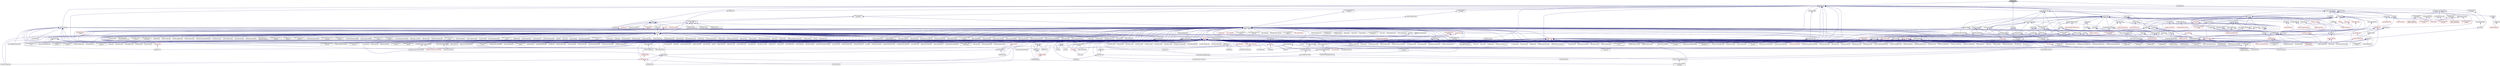 digraph "dataflow.hpp"
{
  edge [fontname="Helvetica",fontsize="10",labelfontname="Helvetica",labelfontsize="10"];
  node [fontname="Helvetica",fontsize="10",shape=record];
  Node376 [label="dataflow.hpp",height=0.2,width=0.4,color="black", fillcolor="grey75", style="filled", fontcolor="black"];
  Node376 -> Node377 [dir="back",color="midnightblue",fontsize="10",style="solid",fontname="Helvetica"];
  Node377 [label="dataflow.hpp",height=0.2,width=0.4,color="black", fillcolor="white", style="filled",URL="$d6/dd8/dataflow_8hpp.html"];
  Node377 -> Node378 [dir="back",color="midnightblue",fontsize="10",style="solid",fontname="Helvetica"];
  Node378 [label="jacobi_hpx.cpp",height=0.2,width=0.4,color="black", fillcolor="white", style="filled",URL="$d8/d72/jacobi__hpx_8cpp.html"];
  Node377 -> Node379 [dir="back",color="midnightblue",fontsize="10",style="solid",fontname="Helvetica"];
  Node379 [label="interest_calculator.cpp",height=0.2,width=0.4,color="black", fillcolor="white", style="filled",URL="$d2/d86/interest__calculator_8cpp.html"];
  Node377 -> Node380 [dir="back",color="midnightblue",fontsize="10",style="solid",fontname="Helvetica"];
  Node380 [label="target_distribution\l_policy.hpp",height=0.2,width=0.4,color="black", fillcolor="white", style="filled",URL="$d4/d4a/compute_2host_2target__distribution__policy_8hpp.html"];
  Node380 -> Node381 [dir="back",color="midnightblue",fontsize="10",style="solid",fontname="Helvetica"];
  Node381 [label="host.hpp",height=0.2,width=0.4,color="black", fillcolor="white", style="filled",URL="$dd/d78/host_8hpp.html"];
  Node381 -> Node382 [dir="back",color="midnightblue",fontsize="10",style="solid",fontname="Helvetica"];
  Node382 [label="compute.hpp",height=0.2,width=0.4,color="black", fillcolor="white", style="filled",URL="$df/dd0/compute_8hpp.html"];
  Node382 -> Node383 [dir="back",color="midnightblue",fontsize="10",style="solid",fontname="Helvetica"];
  Node383 [label="cublas_matmul.cpp",height=0.2,width=0.4,color="black", fillcolor="white", style="filled",URL="$dd/d84/cublas__matmul_8cpp.html"];
  Node382 -> Node384 [dir="back",color="midnightblue",fontsize="10",style="solid",fontname="Helvetica"];
  Node384 [label="synchronize.cpp",height=0.2,width=0.4,color="black", fillcolor="white", style="filled",URL="$da/da2/synchronize_8cpp.html"];
  Node382 -> Node385 [dir="back",color="midnightblue",fontsize="10",style="solid",fontname="Helvetica"];
  Node385 [label="stream.cpp",height=0.2,width=0.4,color="black", fillcolor="white", style="filled",URL="$da/d5f/stream_8cpp.html"];
  Node382 -> Node386 [dir="back",color="midnightblue",fontsize="10",style="solid",fontname="Helvetica"];
  Node386 [label="for_each_value_proxy.cpp",height=0.2,width=0.4,color="black", fillcolor="white", style="filled",URL="$d1/d78/for__each__value__proxy_8cpp.html"];
  Node382 -> Node387 [dir="back",color="midnightblue",fontsize="10",style="solid",fontname="Helvetica"];
  Node387 [label="block_allocator.cpp",height=0.2,width=0.4,color="black", fillcolor="white", style="filled",URL="$dc/d4a/block__allocator_8cpp.html"];
  Node382 -> Node388 [dir="back",color="midnightblue",fontsize="10",style="solid",fontname="Helvetica"];
  Node388 [label="partitioned_vector\l_target.cpp",height=0.2,width=0.4,color="black", fillcolor="white", style="filled",URL="$d9/dd1/partitioned__vector__target_8cpp.html"];
  Node377 -> Node389 [dir="back",color="midnightblue",fontsize="10",style="solid",fontname="Helvetica"];
  Node389 [label="dataflow.hpp",height=0.2,width=0.4,color="black", fillcolor="white", style="filled",URL="$db/db6/include_2dataflow_8hpp.html"];
  Node389 -> Node390 [dir="back",color="midnightblue",fontsize="10",style="solid",fontname="Helvetica"];
  Node390 [label="lcos.hpp",height=0.2,width=0.4,color="black", fillcolor="white", style="filled",URL="$d5/deb/lcos_8hpp.html"];
  Node390 -> Node391 [dir="back",color="midnightblue",fontsize="10",style="solid",fontname="Helvetica"];
  Node391 [label="allgather_and_gate.cpp",height=0.2,width=0.4,color="black", fillcolor="white", style="filled",URL="$d1/d56/allgather__and__gate_8cpp.html"];
  Node390 -> Node392 [dir="back",color="midnightblue",fontsize="10",style="solid",fontname="Helvetica"];
  Node392 [label="apex_balance.cpp",height=0.2,width=0.4,color="black", fillcolor="white", style="filled",URL="$d4/d8e/apex__balance_8cpp.html"];
  Node390 -> Node393 [dir="back",color="midnightblue",fontsize="10",style="solid",fontname="Helvetica"];
  Node393 [label="apex_policy_engine\l_active_thread_count.cpp",height=0.2,width=0.4,color="black", fillcolor="white", style="filled",URL="$d5/d01/apex__policy__engine__active__thread__count_8cpp.html"];
  Node390 -> Node394 [dir="back",color="midnightblue",fontsize="10",style="solid",fontname="Helvetica"];
  Node394 [label="apex_policy_engine\l_events.cpp",height=0.2,width=0.4,color="black", fillcolor="white", style="filled",URL="$df/d0f/apex__policy__engine__events_8cpp.html"];
  Node390 -> Node395 [dir="back",color="midnightblue",fontsize="10",style="solid",fontname="Helvetica"];
  Node395 [label="apex_policy_engine\l_periodic.cpp",height=0.2,width=0.4,color="black", fillcolor="white", style="filled",URL="$d5/d7b/apex__policy__engine__periodic_8cpp.html"];
  Node390 -> Node396 [dir="back",color="midnightblue",fontsize="10",style="solid",fontname="Helvetica"];
  Node396 [label="heartbeat.cpp",height=0.2,width=0.4,color="black", fillcolor="white", style="filled",URL="$d8/d98/heartbeat_8cpp.html"];
  Node390 -> Node397 [dir="back",color="midnightblue",fontsize="10",style="solid",fontname="Helvetica"];
  Node397 [label="hello_world_component.hpp",height=0.2,width=0.4,color="black", fillcolor="white", style="filled",URL="$df/df0/hello__world__component_8hpp.html"];
  Node397 -> Node398 [dir="back",color="midnightblue",fontsize="10",style="solid",fontname="Helvetica"];
  Node398 [label="hello_world_client.cpp",height=0.2,width=0.4,color="black", fillcolor="white", style="filled",URL="$d5/da6/hello__world__client_8cpp.html"];
  Node397 -> Node399 [dir="back",color="midnightblue",fontsize="10",style="solid",fontname="Helvetica"];
  Node399 [label="hello_world_component.cpp",height=0.2,width=0.4,color="black", fillcolor="white", style="filled",URL="$d8/daa/hello__world__component_8cpp.html"];
  Node390 -> Node400 [dir="back",color="midnightblue",fontsize="10",style="solid",fontname="Helvetica"];
  Node400 [label="row.hpp",height=0.2,width=0.4,color="black", fillcolor="white", style="filled",URL="$dc/d69/row_8hpp.html"];
  Node400 -> Node401 [dir="back",color="midnightblue",fontsize="10",style="solid",fontname="Helvetica"];
  Node401 [label="grid.hpp",height=0.2,width=0.4,color="red", fillcolor="white", style="filled",URL="$dc/d8a/grid_8hpp.html"];
  Node401 -> Node402 [dir="back",color="midnightblue",fontsize="10",style="solid",fontname="Helvetica"];
  Node402 [label="jacobi.cpp",height=0.2,width=0.4,color="black", fillcolor="white", style="filled",URL="$d2/d27/jacobi_8cpp.html"];
  Node401 -> Node403 [dir="back",color="midnightblue",fontsize="10",style="solid",fontname="Helvetica"];
  Node403 [label="solver.hpp",height=0.2,width=0.4,color="red", fillcolor="white", style="filled",URL="$db/d9a/server_2solver_8hpp.html"];
  Node403 -> Node405 [dir="back",color="midnightblue",fontsize="10",style="solid",fontname="Helvetica"];
  Node405 [label="solver.cpp",height=0.2,width=0.4,color="black", fillcolor="white", style="filled",URL="$d6/d94/solver_8cpp.html"];
  Node401 -> Node406 [dir="back",color="midnightblue",fontsize="10",style="solid",fontname="Helvetica"];
  Node406 [label="grid.cpp",height=0.2,width=0.4,color="black", fillcolor="white", style="filled",URL="$d6/d1b/jacobi__component_2grid_8cpp.html"];
  Node400 -> Node407 [dir="back",color="midnightblue",fontsize="10",style="solid",fontname="Helvetica"];
  Node407 [label="stencil_iterator.hpp",height=0.2,width=0.4,color="black", fillcolor="white", style="filled",URL="$dc/d5c/server_2stencil__iterator_8hpp.html"];
  Node407 -> Node403 [dir="back",color="midnightblue",fontsize="10",style="solid",fontname="Helvetica"];
  Node407 -> Node408 [dir="back",color="midnightblue",fontsize="10",style="solid",fontname="Helvetica"];
  Node408 [label="stencil_iterator.cpp",height=0.2,width=0.4,color="black", fillcolor="white", style="filled",URL="$d6/de1/server_2stencil__iterator_8cpp.html"];
  Node407 -> Node409 [dir="back",color="midnightblue",fontsize="10",style="solid",fontname="Helvetica"];
  Node409 [label="stencil_iterator.cpp",height=0.2,width=0.4,color="black", fillcolor="white", style="filled",URL="$d7/d71/stencil__iterator_8cpp.html"];
  Node400 -> Node406 [dir="back",color="midnightblue",fontsize="10",style="solid",fontname="Helvetica"];
  Node390 -> Node410 [dir="back",color="midnightblue",fontsize="10",style="solid",fontname="Helvetica"];
  Node410 [label="stencil_iterator.hpp",height=0.2,width=0.4,color="black", fillcolor="white", style="filled",URL="$d4/dc8/stencil__iterator_8hpp.html"];
  Node410 -> Node403 [dir="back",color="midnightblue",fontsize="10",style="solid",fontname="Helvetica"];
  Node410 -> Node407 [dir="back",color="midnightblue",fontsize="10",style="solid",fontname="Helvetica"];
  Node410 -> Node409 [dir="back",color="midnightblue",fontsize="10",style="solid",fontname="Helvetica"];
  Node390 -> Node407 [dir="back",color="midnightblue",fontsize="10",style="solid",fontname="Helvetica"];
  Node390 -> Node378 [dir="back",color="midnightblue",fontsize="10",style="solid",fontname="Helvetica"];
  Node390 -> Node411 [dir="back",color="midnightblue",fontsize="10",style="solid",fontname="Helvetica"];
  Node411 [label="jacobi_nonuniform_hpx.cpp",height=0.2,width=0.4,color="black", fillcolor="white", style="filled",URL="$de/d56/jacobi__nonuniform__hpx_8cpp.html"];
  Node390 -> Node412 [dir="back",color="midnightblue",fontsize="10",style="solid",fontname="Helvetica"];
  Node412 [label="enumerate_threads.cpp",height=0.2,width=0.4,color="black", fillcolor="white", style="filled",URL="$d3/dd4/enumerate__threads_8cpp.html"];
  Node390 -> Node413 [dir="back",color="midnightblue",fontsize="10",style="solid",fontname="Helvetica"];
  Node413 [label="fibonacci_await.cpp",height=0.2,width=0.4,color="black", fillcolor="white", style="filled",URL="$dc/d1c/fibonacci__await_8cpp.html"];
  Node390 -> Node414 [dir="back",color="midnightblue",fontsize="10",style="solid",fontname="Helvetica"];
  Node414 [label="fibonacci_dataflow.cpp",height=0.2,width=0.4,color="black", fillcolor="white", style="filled",URL="$df/d3d/fibonacci__dataflow_8cpp.html"];
  Node390 -> Node415 [dir="back",color="midnightblue",fontsize="10",style="solid",fontname="Helvetica"];
  Node415 [label="fibonacci_futures.cpp",height=0.2,width=0.4,color="black", fillcolor="white", style="filled",URL="$d6/de3/fibonacci__futures_8cpp.html"];
  Node390 -> Node416 [dir="back",color="midnightblue",fontsize="10",style="solid",fontname="Helvetica"];
  Node416 [label="fibonacci_futures_distributed.cpp",height=0.2,width=0.4,color="black", fillcolor="white", style="filled",URL="$d1/dc9/fibonacci__futures__distributed_8cpp.html"];
  Node390 -> Node417 [dir="back",color="midnightblue",fontsize="10",style="solid",fontname="Helvetica"];
  Node417 [label="fractals.cpp",height=0.2,width=0.4,color="black", fillcolor="white", style="filled",URL="$d8/d58/fractals_8cpp.html"];
  Node390 -> Node418 [dir="back",color="midnightblue",fontsize="10",style="solid",fontname="Helvetica"];
  Node418 [label="fractals_executor.cpp",height=0.2,width=0.4,color="black", fillcolor="white", style="filled",URL="$d9/da9/fractals__executor_8cpp.html"];
  Node390 -> Node419 [dir="back",color="midnightblue",fontsize="10",style="solid",fontname="Helvetica"];
  Node419 [label="fractals_struct.cpp",height=0.2,width=0.4,color="black", fillcolor="white", style="filled",URL="$d8/d2f/fractals__struct_8cpp.html"];
  Node390 -> Node420 [dir="back",color="midnightblue",fontsize="10",style="solid",fontname="Helvetica"];
  Node420 [label="hello_world.cpp",height=0.2,width=0.4,color="black", fillcolor="white", style="filled",URL="$d0/d67/hello__world_8cpp.html"];
  Node390 -> Node421 [dir="back",color="midnightblue",fontsize="10",style="solid",fontname="Helvetica"];
  Node421 [label="latch_local.cpp",height=0.2,width=0.4,color="black", fillcolor="white", style="filled",URL="$dd/dd3/latch__local_8cpp.html"];
  Node390 -> Node422 [dir="back",color="midnightblue",fontsize="10",style="solid",fontname="Helvetica"];
  Node422 [label="latch_remote.cpp",height=0.2,width=0.4,color="black", fillcolor="white", style="filled",URL="$df/d59/latch__remote_8cpp.html"];
  Node390 -> Node423 [dir="back",color="midnightblue",fontsize="10",style="solid",fontname="Helvetica"];
  Node423 [label="local_channel.cpp",height=0.2,width=0.4,color="black", fillcolor="white", style="filled",URL="$d0/d3e/local__channel_8cpp.html"];
  Node390 -> Node424 [dir="back",color="midnightblue",fontsize="10",style="solid",fontname="Helvetica"];
  Node424 [label="pingpong.cpp",height=0.2,width=0.4,color="black", fillcolor="white", style="filled",URL="$dd/d4d/pingpong_8cpp.html"];
  Node390 -> Node425 [dir="back",color="midnightblue",fontsize="10",style="solid",fontname="Helvetica"];
  Node425 [label="shared_mutex.cpp",height=0.2,width=0.4,color="black", fillcolor="white", style="filled",URL="$da/d0b/shared__mutex_8cpp.html"];
  Node390 -> Node426 [dir="back",color="midnightblue",fontsize="10",style="solid",fontname="Helvetica"];
  Node426 [label="wait_composition.cpp",height=0.2,width=0.4,color="black", fillcolor="white", style="filled",URL="$d6/d13/wait__composition_8cpp.html"];
  Node390 -> Node427 [dir="back",color="midnightblue",fontsize="10",style="solid",fontname="Helvetica"];
  Node427 [label="sheneos_compare.cpp",height=0.2,width=0.4,color="black", fillcolor="white", style="filled",URL="$dc/d11/sheneos__compare_8cpp.html"];
  Node390 -> Node428 [dir="back",color="midnightblue",fontsize="10",style="solid",fontname="Helvetica"];
  Node428 [label="spell_check_file.cpp",height=0.2,width=0.4,color="black", fillcolor="white", style="filled",URL="$df/df7/spell__check__file_8cpp.html"];
  Node390 -> Node429 [dir="back",color="midnightblue",fontsize="10",style="solid",fontname="Helvetica"];
  Node429 [label="spell_check_simple.cpp",height=0.2,width=0.4,color="black", fillcolor="white", style="filled",URL="$dd/d54/spell__check__simple_8cpp.html"];
  Node390 -> Node430 [dir="back",color="midnightblue",fontsize="10",style="solid",fontname="Helvetica"];
  Node430 [label="simple_central_tuplespace\l_client.cpp",height=0.2,width=0.4,color="black", fillcolor="white", style="filled",URL="$d1/d7b/simple__central__tuplespace__client_8cpp.html"];
  Node390 -> Node431 [dir="back",color="midnightblue",fontsize="10",style="solid",fontname="Helvetica"];
  Node431 [label="hpx.hpp",height=0.2,width=0.4,color="red", fillcolor="white", style="filled",URL="$d0/daa/hpx_8hpp.html"];
  Node431 -> Node432 [dir="back",color="midnightblue",fontsize="10",style="solid",fontname="Helvetica"];
  Node432 [label="1d_stencil_1.cpp",height=0.2,width=0.4,color="black", fillcolor="white", style="filled",URL="$d2/db1/1d__stencil__1_8cpp.html"];
  Node431 -> Node433 [dir="back",color="midnightblue",fontsize="10",style="solid",fontname="Helvetica"];
  Node433 [label="1d_stencil_2.cpp",height=0.2,width=0.4,color="black", fillcolor="white", style="filled",URL="$d3/dd1/1d__stencil__2_8cpp.html"];
  Node431 -> Node434 [dir="back",color="midnightblue",fontsize="10",style="solid",fontname="Helvetica"];
  Node434 [label="1d_stencil_3.cpp",height=0.2,width=0.4,color="black", fillcolor="white", style="filled",URL="$db/d19/1d__stencil__3_8cpp.html"];
  Node431 -> Node435 [dir="back",color="midnightblue",fontsize="10",style="solid",fontname="Helvetica"];
  Node435 [label="1d_stencil_4.cpp",height=0.2,width=0.4,color="black", fillcolor="white", style="filled",URL="$d1/d7d/1d__stencil__4_8cpp.html"];
  Node431 -> Node436 [dir="back",color="midnightblue",fontsize="10",style="solid",fontname="Helvetica"];
  Node436 [label="1d_stencil_4_parallel.cpp",height=0.2,width=0.4,color="black", fillcolor="white", style="filled",URL="$d6/d05/1d__stencil__4__parallel_8cpp.html"];
  Node431 -> Node437 [dir="back",color="midnightblue",fontsize="10",style="solid",fontname="Helvetica"];
  Node437 [label="1d_stencil_4_repart.cpp",height=0.2,width=0.4,color="black", fillcolor="white", style="filled",URL="$d0/d6b/1d__stencil__4__repart_8cpp.html"];
  Node431 -> Node438 [dir="back",color="midnightblue",fontsize="10",style="solid",fontname="Helvetica"];
  Node438 [label="1d_stencil_4_throttle.cpp",height=0.2,width=0.4,color="black", fillcolor="white", style="filled",URL="$d6/de5/1d__stencil__4__throttle_8cpp.html"];
  Node431 -> Node439 [dir="back",color="midnightblue",fontsize="10",style="solid",fontname="Helvetica"];
  Node439 [label="1d_stencil_5.cpp",height=0.2,width=0.4,color="black", fillcolor="white", style="filled",URL="$d7/d2a/1d__stencil__5_8cpp.html"];
  Node431 -> Node440 [dir="back",color="midnightblue",fontsize="10",style="solid",fontname="Helvetica"];
  Node440 [label="1d_stencil_6.cpp",height=0.2,width=0.4,color="black", fillcolor="white", style="filled",URL="$db/de7/1d__stencil__6_8cpp.html"];
  Node431 -> Node441 [dir="back",color="midnightblue",fontsize="10",style="solid",fontname="Helvetica"];
  Node441 [label="1d_stencil_7.cpp",height=0.2,width=0.4,color="black", fillcolor="white", style="filled",URL="$d4/d5a/1d__stencil__7_8cpp.html"];
  Node431 -> Node442 [dir="back",color="midnightblue",fontsize="10",style="solid",fontname="Helvetica"];
  Node442 [label="1d_stencil_8.cpp",height=0.2,width=0.4,color="black", fillcolor="white", style="filled",URL="$df/de0/1d__stencil__8_8cpp.html"];
  Node431 -> Node443 [dir="back",color="midnightblue",fontsize="10",style="solid",fontname="Helvetica"];
  Node443 [label="accumulator.cpp",height=0.2,width=0.4,color="black", fillcolor="white", style="filled",URL="$d1/d81/accumulator_8cpp.html"];
  Node431 -> Node444 [dir="back",color="midnightblue",fontsize="10",style="solid",fontname="Helvetica"];
  Node444 [label="accumulator.hpp",height=0.2,width=0.4,color="black", fillcolor="white", style="filled",URL="$d4/d9d/server_2accumulator_8hpp.html"];
  Node444 -> Node443 [dir="back",color="midnightblue",fontsize="10",style="solid",fontname="Helvetica"];
  Node444 -> Node445 [dir="back",color="midnightblue",fontsize="10",style="solid",fontname="Helvetica"];
  Node445 [label="accumulator.hpp",height=0.2,width=0.4,color="red", fillcolor="white", style="filled",URL="$d8/d5e/accumulator_8hpp.html"];
  Node431 -> Node447 [dir="back",color="midnightblue",fontsize="10",style="solid",fontname="Helvetica"];
  Node447 [label="template_function_accumulator.hpp",height=0.2,width=0.4,color="black", fillcolor="white", style="filled",URL="$d7/da6/server_2template__function__accumulator_8hpp.html"];
  Node447 -> Node448 [dir="back",color="midnightblue",fontsize="10",style="solid",fontname="Helvetica"];
  Node448 [label="template_function_accumulator.cpp",height=0.2,width=0.4,color="black", fillcolor="white", style="filled",URL="$d5/d02/template__function__accumulator_8cpp.html"];
  Node447 -> Node449 [dir="back",color="midnightblue",fontsize="10",style="solid",fontname="Helvetica"];
  Node449 [label="template_function_accumulator.hpp",height=0.2,width=0.4,color="red", fillcolor="white", style="filled",URL="$d3/de9/template__function__accumulator_8hpp.html"];
  Node431 -> Node451 [dir="back",color="midnightblue",fontsize="10",style="solid",fontname="Helvetica"];
  Node451 [label="template_accumulator.cpp",height=0.2,width=0.4,color="black", fillcolor="white", style="filled",URL="$d0/d4a/template__accumulator_8cpp.html"];
  Node431 -> Node448 [dir="back",color="midnightblue",fontsize="10",style="solid",fontname="Helvetica"];
  Node431 -> Node449 [dir="back",color="midnightblue",fontsize="10",style="solid",fontname="Helvetica"];
  Node431 -> Node452 [dir="back",color="midnightblue",fontsize="10",style="solid",fontname="Helvetica"];
  Node452 [label="allgather_module.cpp",height=0.2,width=0.4,color="black", fillcolor="white", style="filled",URL="$df/de4/allgather__module_8cpp.html"];
  Node431 -> Node453 [dir="back",color="midnightblue",fontsize="10",style="solid",fontname="Helvetica"];
  Node453 [label="allgather.cpp",height=0.2,width=0.4,color="black", fillcolor="white", style="filled",URL="$d7/d06/allgather_8cpp.html"];
  Node431 -> Node391 [dir="back",color="midnightblue",fontsize="10",style="solid",fontname="Helvetica"];
  Node431 -> Node454 [dir="back",color="midnightblue",fontsize="10",style="solid",fontname="Helvetica"];
  Node454 [label="ag_client.cpp",height=0.2,width=0.4,color="black", fillcolor="white", style="filled",URL="$d4/d5d/ag__client_8cpp.html"];
  Node431 -> Node455 [dir="back",color="midnightblue",fontsize="10",style="solid",fontname="Helvetica"];
  Node455 [label="hpx_thread_phase.cpp",height=0.2,width=0.4,color="black", fillcolor="white", style="filled",URL="$d5/dca/hpx__thread__phase_8cpp.html"];
  Node431 -> Node456 [dir="back",color="midnightblue",fontsize="10",style="solid",fontname="Helvetica"];
  Node456 [label="os_thread_num.cpp",height=0.2,width=0.4,color="black", fillcolor="white", style="filled",URL="$d2/dfb/os__thread__num_8cpp.html"];
  Node431 -> Node457 [dir="back",color="midnightblue",fontsize="10",style="solid",fontname="Helvetica"];
  Node457 [label="cancelable_action.cpp",height=0.2,width=0.4,color="black", fillcolor="white", style="filled",URL="$d5/d0c/cancelable__action_8cpp.html"];
  Node431 -> Node458 [dir="back",color="midnightblue",fontsize="10",style="solid",fontname="Helvetica"];
  Node458 [label="cancelable_action.hpp",height=0.2,width=0.4,color="black", fillcolor="white", style="filled",URL="$d5/d4d/server_2cancelable__action_8hpp.html"];
  Node458 -> Node457 [dir="back",color="midnightblue",fontsize="10",style="solid",fontname="Helvetica"];
  Node458 -> Node459 [dir="back",color="midnightblue",fontsize="10",style="solid",fontname="Helvetica"];
  Node459 [label="cancelable_action.hpp",height=0.2,width=0.4,color="black", fillcolor="white", style="filled",URL="$d0/da3/stubs_2cancelable__action_8hpp.html"];
  Node459 -> Node460 [dir="back",color="midnightblue",fontsize="10",style="solid",fontname="Helvetica"];
  Node460 [label="cancelable_action.hpp",height=0.2,width=0.4,color="black", fillcolor="white", style="filled",URL="$d6/d28/cancelable__action_8hpp.html"];
  Node460 -> Node461 [dir="back",color="midnightblue",fontsize="10",style="solid",fontname="Helvetica"];
  Node461 [label="cancelable_action_client.cpp",height=0.2,width=0.4,color="black", fillcolor="white", style="filled",URL="$d1/db8/cancelable__action__client_8cpp.html"];
  Node431 -> Node459 [dir="back",color="midnightblue",fontsize="10",style="solid",fontname="Helvetica"];
  Node431 -> Node461 [dir="back",color="midnightblue",fontsize="10",style="solid",fontname="Helvetica"];
  Node431 -> Node383 [dir="back",color="midnightblue",fontsize="10",style="solid",fontname="Helvetica"];
  Node431 -> Node462 [dir="back",color="midnightblue",fontsize="10",style="solid",fontname="Helvetica"];
  Node462 [label="win_perf_counters.cpp",height=0.2,width=0.4,color="black", fillcolor="white", style="filled",URL="$d8/d11/win__perf__counters_8cpp.html"];
  Node431 -> Node463 [dir="back",color="midnightblue",fontsize="10",style="solid",fontname="Helvetica"];
  Node463 [label="win_perf_counters.hpp",height=0.2,width=0.4,color="black", fillcolor="white", style="filled",URL="$d5/da7/win__perf__counters_8hpp.html"];
  Node431 -> Node397 [dir="back",color="midnightblue",fontsize="10",style="solid",fontname="Helvetica"];
  Node431 -> Node464 [dir="back",color="midnightblue",fontsize="10",style="solid",fontname="Helvetica"];
  Node464 [label="interpolate1d.cpp",height=0.2,width=0.4,color="black", fillcolor="white", style="filled",URL="$d0/d05/interpolate1d_8cpp.html"];
  Node431 -> Node465 [dir="back",color="midnightblue",fontsize="10",style="solid",fontname="Helvetica"];
  Node465 [label="partition.hpp",height=0.2,width=0.4,color="black", fillcolor="white", style="filled",URL="$d0/d7a/examples_2interpolate1d_2interpolate1d_2partition_8hpp.html"];
  Node465 -> Node464 [dir="back",color="midnightblue",fontsize="10",style="solid",fontname="Helvetica"];
  Node465 -> Node466 [dir="back",color="midnightblue",fontsize="10",style="solid",fontname="Helvetica"];
  Node466 [label="interpolate1d.hpp",height=0.2,width=0.4,color="red", fillcolor="white", style="filled",URL="$d4/dc7/interpolate1d_8hpp.html"];
  Node466 -> Node464 [dir="back",color="midnightblue",fontsize="10",style="solid",fontname="Helvetica"];
  Node431 -> Node468 [dir="back",color="midnightblue",fontsize="10",style="solid",fontname="Helvetica"];
  Node468 [label="partition.hpp",height=0.2,width=0.4,color="black", fillcolor="white", style="filled",URL="$d0/dff/examples_2interpolate1d_2interpolate1d_2server_2partition_8hpp.html"];
  Node468 -> Node465 [dir="back",color="midnightblue",fontsize="10",style="solid",fontname="Helvetica"];
  Node468 -> Node469 [dir="back",color="midnightblue",fontsize="10",style="solid",fontname="Helvetica"];
  Node469 [label="partition.cpp",height=0.2,width=0.4,color="black", fillcolor="white", style="filled",URL="$d0/d4f/examples_2interpolate1d_2interpolate1d_2server_2partition_8cpp.html"];
  Node431 -> Node466 [dir="back",color="midnightblue",fontsize="10",style="solid",fontname="Helvetica"];
  Node431 -> Node470 [dir="back",color="midnightblue",fontsize="10",style="solid",fontname="Helvetica"];
  Node470 [label="read_values.cpp",height=0.2,width=0.4,color="black", fillcolor="white", style="filled",URL="$d0/d8c/interpolate1d_2interpolate1d_2read__values_8cpp.html"];
  Node431 -> Node469 [dir="back",color="midnightblue",fontsize="10",style="solid",fontname="Helvetica"];
  Node431 -> Node402 [dir="back",color="midnightblue",fontsize="10",style="solid",fontname="Helvetica"];
  Node431 -> Node406 [dir="back",color="midnightblue",fontsize="10",style="solid",fontname="Helvetica"];
  Node431 -> Node471 [dir="back",color="midnightblue",fontsize="10",style="solid",fontname="Helvetica"];
  Node471 [label="row.cpp",height=0.2,width=0.4,color="black", fillcolor="white", style="filled",URL="$d3/d86/server_2row_8cpp.html"];
  Node431 -> Node405 [dir="back",color="midnightblue",fontsize="10",style="solid",fontname="Helvetica"];
  Node431 -> Node408 [dir="back",color="midnightblue",fontsize="10",style="solid",fontname="Helvetica"];
  Node431 -> Node409 [dir="back",color="midnightblue",fontsize="10",style="solid",fontname="Helvetica"];
  Node431 -> Node472 [dir="back",color="midnightblue",fontsize="10",style="solid",fontname="Helvetica"];
  Node472 [label="jacobi.cpp",height=0.2,width=0.4,color="black", fillcolor="white", style="filled",URL="$d3/d44/smp_2jacobi_8cpp.html"];
  Node431 -> Node378 [dir="back",color="midnightblue",fontsize="10",style="solid",fontname="Helvetica"];
  Node431 -> Node473 [dir="back",color="midnightblue",fontsize="10",style="solid",fontname="Helvetica"];
  Node473 [label="jacobi_nonuniform.cpp",height=0.2,width=0.4,color="black", fillcolor="white", style="filled",URL="$dd/ddc/jacobi__nonuniform_8cpp.html"];
  Node431 -> Node411 [dir="back",color="midnightblue",fontsize="10",style="solid",fontname="Helvetica"];
  Node431 -> Node474 [dir="back",color="midnightblue",fontsize="10",style="solid",fontname="Helvetica"];
  Node474 [label="nqueen.cpp",height=0.2,width=0.4,color="black", fillcolor="white", style="filled",URL="$db/dca/nqueen_8cpp.html"];
  Node431 -> Node475 [dir="back",color="midnightblue",fontsize="10",style="solid",fontname="Helvetica"];
  Node475 [label="nqueen.hpp",height=0.2,width=0.4,color="red", fillcolor="white", style="filled",URL="$de/d58/server_2nqueen_8hpp.html"];
  Node475 -> Node474 [dir="back",color="midnightblue",fontsize="10",style="solid",fontname="Helvetica"];
  Node431 -> Node478 [dir="back",color="midnightblue",fontsize="10",style="solid",fontname="Helvetica"];
  Node478 [label="nqueen_client.cpp",height=0.2,width=0.4,color="black", fillcolor="white", style="filled",URL="$d3/d5e/nqueen__client_8cpp.html"];
  Node431 -> Node479 [dir="back",color="midnightblue",fontsize="10",style="solid",fontname="Helvetica"];
  Node479 [label="sine.cpp",height=0.2,width=0.4,color="black", fillcolor="white", style="filled",URL="$d3/d0d/server_2sine_8cpp.html"];
  Node431 -> Node480 [dir="back",color="midnightblue",fontsize="10",style="solid",fontname="Helvetica"];
  Node480 [label="sine.hpp",height=0.2,width=0.4,color="black", fillcolor="white", style="filled",URL="$d8/dac/sine_8hpp.html"];
  Node480 -> Node479 [dir="back",color="midnightblue",fontsize="10",style="solid",fontname="Helvetica"];
  Node480 -> Node481 [dir="back",color="midnightblue",fontsize="10",style="solid",fontname="Helvetica"];
  Node481 [label="sine.cpp",height=0.2,width=0.4,color="black", fillcolor="white", style="filled",URL="$d5/dd8/sine_8cpp.html"];
  Node431 -> Node481 [dir="back",color="midnightblue",fontsize="10",style="solid",fontname="Helvetica"];
  Node431 -> Node482 [dir="back",color="midnightblue",fontsize="10",style="solid",fontname="Helvetica"];
  Node482 [label="sine_client.cpp",height=0.2,width=0.4,color="black", fillcolor="white", style="filled",URL="$db/d62/sine__client_8cpp.html"];
  Node431 -> Node483 [dir="back",color="midnightblue",fontsize="10",style="solid",fontname="Helvetica"];
  Node483 [label="qt.cpp",height=0.2,width=0.4,color="black", fillcolor="white", style="filled",URL="$df/d90/qt_8cpp.html"];
  Node431 -> Node484 [dir="back",color="midnightblue",fontsize="10",style="solid",fontname="Helvetica"];
  Node484 [label="queue_client.cpp",height=0.2,width=0.4,color="black", fillcolor="white", style="filled",URL="$d7/d96/queue__client_8cpp.html"];
  Node431 -> Node485 [dir="back",color="midnightblue",fontsize="10",style="solid",fontname="Helvetica"];
  Node485 [label="customize_async.cpp",height=0.2,width=0.4,color="black", fillcolor="white", style="filled",URL="$d0/d82/customize__async_8cpp.html"];
  Node431 -> Node486 [dir="back",color="midnightblue",fontsize="10",style="solid",fontname="Helvetica"];
  Node486 [label="data_actions.cpp",height=0.2,width=0.4,color="black", fillcolor="white", style="filled",URL="$dc/d68/data__actions_8cpp.html"];
  Node431 -> Node487 [dir="back",color="midnightblue",fontsize="10",style="solid",fontname="Helvetica"];
  Node487 [label="error_handling.cpp",height=0.2,width=0.4,color="black", fillcolor="white", style="filled",URL="$d9/d96/error__handling_8cpp.html"];
  Node431 -> Node488 [dir="back",color="midnightblue",fontsize="10",style="solid",fontname="Helvetica"];
  Node488 [label="event_synchronization.cpp",height=0.2,width=0.4,color="black", fillcolor="white", style="filled",URL="$d0/d35/event__synchronization_8cpp.html"];
  Node431 -> Node489 [dir="back",color="midnightblue",fontsize="10",style="solid",fontname="Helvetica"];
  Node489 [label="factorial.cpp",height=0.2,width=0.4,color="black", fillcolor="white", style="filled",URL="$d9/d00/factorial_8cpp.html"];
  Node431 -> Node490 [dir="back",color="midnightblue",fontsize="10",style="solid",fontname="Helvetica"];
  Node490 [label="file_serialization.cpp",height=0.2,width=0.4,color="black", fillcolor="white", style="filled",URL="$de/d58/file__serialization_8cpp.html"];
  Node431 -> Node491 [dir="back",color="midnightblue",fontsize="10",style="solid",fontname="Helvetica"];
  Node491 [label="init_globally.cpp",height=0.2,width=0.4,color="black", fillcolor="white", style="filled",URL="$d6/dad/init__globally_8cpp.html"];
  Node431 -> Node379 [dir="back",color="midnightblue",fontsize="10",style="solid",fontname="Helvetica"];
  Node431 -> Node492 [dir="back",color="midnightblue",fontsize="10",style="solid",fontname="Helvetica"];
  Node492 [label="non_atomic_rma.cpp",height=0.2,width=0.4,color="black", fillcolor="white", style="filled",URL="$d7/d8b/non__atomic__rma_8cpp.html"];
  Node431 -> Node493 [dir="back",color="midnightblue",fontsize="10",style="solid",fontname="Helvetica"];
  Node493 [label="partitioned_vector\l_spmd_foreach.cpp",height=0.2,width=0.4,color="black", fillcolor="white", style="filled",URL="$db/d7c/partitioned__vector__spmd__foreach_8cpp.html"];
  Node431 -> Node494 [dir="back",color="midnightblue",fontsize="10",style="solid",fontname="Helvetica"];
  Node494 [label="pipeline1.cpp",height=0.2,width=0.4,color="black", fillcolor="white", style="filled",URL="$d5/d77/pipeline1_8cpp.html"];
  Node431 -> Node495 [dir="back",color="midnightblue",fontsize="10",style="solid",fontname="Helvetica"];
  Node495 [label="quicksort.cpp",height=0.2,width=0.4,color="black", fillcolor="white", style="filled",URL="$d3/d1e/quicksort_8cpp.html"];
  Node431 -> Node496 [dir="back",color="midnightblue",fontsize="10",style="solid",fontname="Helvetica"];
  Node496 [label="receive_buffer.cpp",height=0.2,width=0.4,color="black", fillcolor="white", style="filled",URL="$d7/d10/receive__buffer_8cpp.html"];
  Node431 -> Node497 [dir="back",color="midnightblue",fontsize="10",style="solid",fontname="Helvetica"];
  Node497 [label="safe_object.cpp",height=0.2,width=0.4,color="black", fillcolor="white", style="filled",URL="$dd/d52/safe__object_8cpp.html"];
  Node431 -> Node498 [dir="back",color="midnightblue",fontsize="10",style="solid",fontname="Helvetica"];
  Node498 [label="sort_by_key_demo.cpp",height=0.2,width=0.4,color="black", fillcolor="white", style="filled",URL="$da/d20/sort__by__key__demo_8cpp.html"];
  Node431 -> Node499 [dir="back",color="midnightblue",fontsize="10",style="solid",fontname="Helvetica"];
  Node499 [label="timed_wake.cpp",height=0.2,width=0.4,color="black", fillcolor="white", style="filled",URL="$d8/df9/timed__wake_8cpp.html"];
  Node431 -> Node500 [dir="back",color="midnightblue",fontsize="10",style="solid",fontname="Helvetica"];
  Node500 [label="vector_counting_dotproduct.cpp",height=0.2,width=0.4,color="black", fillcolor="white", style="filled",URL="$df/de9/vector__counting__dotproduct_8cpp.html"];
  Node431 -> Node501 [dir="back",color="midnightblue",fontsize="10",style="solid",fontname="Helvetica"];
  Node501 [label="vector_zip_dotproduct.cpp",height=0.2,width=0.4,color="black", fillcolor="white", style="filled",URL="$dc/d18/vector__zip__dotproduct_8cpp.html"];
  Node431 -> Node502 [dir="back",color="midnightblue",fontsize="10",style="solid",fontname="Helvetica"];
  Node502 [label="zerocopy_rdma.cpp",height=0.2,width=0.4,color="black", fillcolor="white", style="filled",URL="$d1/dad/zerocopy__rdma_8cpp.html"];
  Node431 -> Node503 [dir="back",color="midnightblue",fontsize="10",style="solid",fontname="Helvetica"];
  Node503 [label="random_mem_access.cpp",height=0.2,width=0.4,color="black", fillcolor="white", style="filled",URL="$d1/d51/random__mem__access_8cpp.html"];
  Node431 -> Node504 [dir="back",color="midnightblue",fontsize="10",style="solid",fontname="Helvetica"];
  Node504 [label="random_mem_access.hpp",height=0.2,width=0.4,color="red", fillcolor="white", style="filled",URL="$d0/d19/server_2random__mem__access_8hpp.html"];
  Node504 -> Node503 [dir="back",color="midnightblue",fontsize="10",style="solid",fontname="Helvetica"];
  Node431 -> Node507 [dir="back",color="midnightblue",fontsize="10",style="solid",fontname="Helvetica"];
  Node507 [label="random_mem_access_client.cpp",height=0.2,width=0.4,color="black", fillcolor="white", style="filled",URL="$df/d1b/random__mem__access__client_8cpp.html"];
  Node431 -> Node508 [dir="back",color="midnightblue",fontsize="10",style="solid",fontname="Helvetica"];
  Node508 [label="oversubscribing_resource\l_partitioner.cpp",height=0.2,width=0.4,color="black", fillcolor="white", style="filled",URL="$dd/dee/oversubscribing__resource__partitioner_8cpp.html"];
  Node431 -> Node509 [dir="back",color="midnightblue",fontsize="10",style="solid",fontname="Helvetica"];
  Node509 [label="simple_resource_partitioner.cpp",height=0.2,width=0.4,color="black", fillcolor="white", style="filled",URL="$d5/df9/simple__resource__partitioner_8cpp.html"];
  Node431 -> Node510 [dir="back",color="midnightblue",fontsize="10",style="solid",fontname="Helvetica"];
  Node510 [label="dimension.hpp",height=0.2,width=0.4,color="red", fillcolor="white", style="filled",URL="$d6/d39/sheneos_2sheneos_2dimension_8hpp.html"];
  Node510 -> Node516 [dir="back",color="midnightblue",fontsize="10",style="solid",fontname="Helvetica"];
  Node516 [label="partition3d.hpp",height=0.2,width=0.4,color="black", fillcolor="white", style="filled",URL="$dd/dbf/server_2partition3d_8hpp.html"];
  Node516 -> Node517 [dir="back",color="midnightblue",fontsize="10",style="solid",fontname="Helvetica"];
  Node517 [label="partition3d.hpp",height=0.2,width=0.4,color="black", fillcolor="white", style="filled",URL="$d1/d50/partition3d_8hpp.html"];
  Node517 -> Node513 [dir="back",color="midnightblue",fontsize="10",style="solid",fontname="Helvetica"];
  Node513 [label="interpolator.cpp",height=0.2,width=0.4,color="black", fillcolor="white", style="filled",URL="$d5/d02/interpolator_8cpp.html"];
  Node517 -> Node518 [dir="back",color="midnightblue",fontsize="10",style="solid",fontname="Helvetica"];
  Node518 [label="interpolator.hpp",height=0.2,width=0.4,color="red", fillcolor="white", style="filled",URL="$dc/d3b/interpolator_8hpp.html"];
  Node518 -> Node513 [dir="back",color="midnightblue",fontsize="10",style="solid",fontname="Helvetica"];
  Node518 -> Node427 [dir="back",color="midnightblue",fontsize="10",style="solid",fontname="Helvetica"];
  Node518 -> Node520 [dir="back",color="midnightblue",fontsize="10",style="solid",fontname="Helvetica"];
  Node520 [label="sheneos_test.cpp",height=0.2,width=0.4,color="black", fillcolor="white", style="filled",URL="$d4/d6e/sheneos__test_8cpp.html"];
  Node516 -> Node515 [dir="back",color="midnightblue",fontsize="10",style="solid",fontname="Helvetica"];
  Node515 [label="partition3d.cpp",height=0.2,width=0.4,color="black", fillcolor="white", style="filled",URL="$de/d70/partition3d_8cpp.html"];
  Node431 -> Node513 [dir="back",color="midnightblue",fontsize="10",style="solid",fontname="Helvetica"];
  Node431 -> Node517 [dir="back",color="midnightblue",fontsize="10",style="solid",fontname="Helvetica"];
  Node431 -> Node516 [dir="back",color="midnightblue",fontsize="10",style="solid",fontname="Helvetica"];
  Node431 -> Node518 [dir="back",color="midnightblue",fontsize="10",style="solid",fontname="Helvetica"];
  Node431 -> Node521 [dir="back",color="midnightblue",fontsize="10",style="solid",fontname="Helvetica"];
  Node521 [label="configuration.hpp",height=0.2,width=0.4,color="red", fillcolor="white", style="filled",URL="$dc/d0a/configuration_8hpp.html"];
  Node521 -> Node518 [dir="back",color="midnightblue",fontsize="10",style="solid",fontname="Helvetica"];
  Node431 -> Node514 [dir="back",color="midnightblue",fontsize="10",style="solid",fontname="Helvetica"];
  Node514 [label="read_values.cpp",height=0.2,width=0.4,color="black", fillcolor="white", style="filled",URL="$d7/da4/sheneos_2sheneos_2read__values_8cpp.html"];
  Node431 -> Node515 [dir="back",color="midnightblue",fontsize="10",style="solid",fontname="Helvetica"];
  Node431 -> Node520 [dir="back",color="midnightblue",fontsize="10",style="solid",fontname="Helvetica"];
  Node431 -> Node523 [dir="back",color="midnightblue",fontsize="10",style="solid",fontname="Helvetica"];
  Node523 [label="startup_shutdown.cpp",height=0.2,width=0.4,color="black", fillcolor="white", style="filled",URL="$d3/dfc/server_2startup__shutdown_8cpp.html"];
  Node431 -> Node524 [dir="back",color="midnightblue",fontsize="10",style="solid",fontname="Helvetica"];
  Node524 [label="startup_shutdown.cpp",height=0.2,width=0.4,color="black", fillcolor="white", style="filled",URL="$d0/ddb/startup__shutdown_8cpp.html"];
  Node431 -> Node525 [dir="back",color="midnightblue",fontsize="10",style="solid",fontname="Helvetica"];
  Node525 [label="spin.cpp",height=0.2,width=0.4,color="black", fillcolor="white", style="filled",URL="$d7/df2/spin_8cpp.html"];
  Node431 -> Node526 [dir="back",color="midnightblue",fontsize="10",style="solid",fontname="Helvetica"];
  Node526 [label="throttle.cpp",height=0.2,width=0.4,color="black", fillcolor="white", style="filled",URL="$de/d56/server_2throttle_8cpp.html"];
  Node431 -> Node527 [dir="back",color="midnightblue",fontsize="10",style="solid",fontname="Helvetica"];
  Node527 [label="throttle.hpp",height=0.2,width=0.4,color="black", fillcolor="white", style="filled",URL="$db/dc9/server_2throttle_8hpp.html"];
  Node527 -> Node526 [dir="back",color="midnightblue",fontsize="10",style="solid",fontname="Helvetica"];
  Node527 -> Node528 [dir="back",color="midnightblue",fontsize="10",style="solid",fontname="Helvetica"];
  Node528 [label="throttle.hpp",height=0.2,width=0.4,color="black", fillcolor="white", style="filled",URL="$d5/dec/stubs_2throttle_8hpp.html"];
  Node528 -> Node529 [dir="back",color="midnightblue",fontsize="10",style="solid",fontname="Helvetica"];
  Node529 [label="throttle.hpp",height=0.2,width=0.4,color="black", fillcolor="white", style="filled",URL="$d2/d2e/throttle_8hpp.html"];
  Node529 -> Node530 [dir="back",color="midnightblue",fontsize="10",style="solid",fontname="Helvetica"];
  Node530 [label="throttle.cpp",height=0.2,width=0.4,color="black", fillcolor="white", style="filled",URL="$db/d02/throttle_8cpp.html"];
  Node529 -> Node531 [dir="back",color="midnightblue",fontsize="10",style="solid",fontname="Helvetica"];
  Node531 [label="throttle_client.cpp",height=0.2,width=0.4,color="black", fillcolor="white", style="filled",URL="$d0/db7/throttle__client_8cpp.html"];
  Node431 -> Node528 [dir="back",color="midnightblue",fontsize="10",style="solid",fontname="Helvetica"];
  Node431 -> Node530 [dir="back",color="midnightblue",fontsize="10",style="solid",fontname="Helvetica"];
  Node431 -> Node529 [dir="back",color="midnightblue",fontsize="10",style="solid",fontname="Helvetica"];
  Node431 -> Node532 [dir="back",color="midnightblue",fontsize="10",style="solid",fontname="Helvetica"];
  Node532 [label="transpose_await.cpp",height=0.2,width=0.4,color="black", fillcolor="white", style="filled",URL="$de/d68/transpose__await_8cpp.html"];
  Node431 -> Node533 [dir="back",color="midnightblue",fontsize="10",style="solid",fontname="Helvetica"];
  Node533 [label="transpose_block.cpp",height=0.2,width=0.4,color="black", fillcolor="white", style="filled",URL="$d0/de1/transpose__block_8cpp.html"];
  Node431 -> Node534 [dir="back",color="midnightblue",fontsize="10",style="solid",fontname="Helvetica"];
  Node534 [label="transpose_block_numa.cpp",height=0.2,width=0.4,color="black", fillcolor="white", style="filled",URL="$dd/d3b/transpose__block__numa_8cpp.html"];
  Node431 -> Node535 [dir="back",color="midnightblue",fontsize="10",style="solid",fontname="Helvetica"];
  Node535 [label="transpose_serial.cpp",height=0.2,width=0.4,color="black", fillcolor="white", style="filled",URL="$db/d74/transpose__serial_8cpp.html"];
  Node431 -> Node536 [dir="back",color="midnightblue",fontsize="10",style="solid",fontname="Helvetica"];
  Node536 [label="transpose_serial_block.cpp",height=0.2,width=0.4,color="black", fillcolor="white", style="filled",URL="$d8/daa/transpose__serial__block_8cpp.html"];
  Node431 -> Node537 [dir="back",color="midnightblue",fontsize="10",style="solid",fontname="Helvetica"];
  Node537 [label="transpose_serial_vector.cpp",height=0.2,width=0.4,color="black", fillcolor="white", style="filled",URL="$d4/d04/transpose__serial__vector_8cpp.html"];
  Node431 -> Node538 [dir="back",color="midnightblue",fontsize="10",style="solid",fontname="Helvetica"];
  Node538 [label="transpose_smp.cpp",height=0.2,width=0.4,color="black", fillcolor="white", style="filled",URL="$d2/d99/transpose__smp_8cpp.html"];
  Node431 -> Node539 [dir="back",color="midnightblue",fontsize="10",style="solid",fontname="Helvetica"];
  Node539 [label="transpose_smp_block.cpp",height=0.2,width=0.4,color="black", fillcolor="white", style="filled",URL="$da/d4d/transpose__smp__block_8cpp.html"];
  Node431 -> Node540 [dir="back",color="midnightblue",fontsize="10",style="solid",fontname="Helvetica"];
  Node540 [label="simple_central_tuplespace.hpp",height=0.2,width=0.4,color="black", fillcolor="white", style="filled",URL="$db/d69/server_2simple__central__tuplespace_8hpp.html"];
  Node540 -> Node541 [dir="back",color="midnightblue",fontsize="10",style="solid",fontname="Helvetica"];
  Node541 [label="simple_central_tuplespace.cpp",height=0.2,width=0.4,color="black", fillcolor="white", style="filled",URL="$d3/dec/simple__central__tuplespace_8cpp.html"];
  Node540 -> Node542 [dir="back",color="midnightblue",fontsize="10",style="solid",fontname="Helvetica"];
  Node542 [label="simple_central_tuplespace.hpp",height=0.2,width=0.4,color="black", fillcolor="white", style="filled",URL="$d0/d4b/stubs_2simple__central__tuplespace_8hpp.html"];
  Node542 -> Node543 [dir="back",color="midnightblue",fontsize="10",style="solid",fontname="Helvetica"];
  Node543 [label="simple_central_tuplespace.hpp",height=0.2,width=0.4,color="black", fillcolor="white", style="filled",URL="$d5/ddd/simple__central__tuplespace_8hpp.html"];
  Node543 -> Node430 [dir="back",color="midnightblue",fontsize="10",style="solid",fontname="Helvetica"];
  Node431 -> Node544 [dir="back",color="midnightblue",fontsize="10",style="solid",fontname="Helvetica"];
  Node544 [label="tuples_warehouse.hpp",height=0.2,width=0.4,color="black", fillcolor="white", style="filled",URL="$da/de6/tuples__warehouse_8hpp.html"];
  Node544 -> Node540 [dir="back",color="midnightblue",fontsize="10",style="solid",fontname="Helvetica"];
  Node431 -> Node541 [dir="back",color="midnightblue",fontsize="10",style="solid",fontname="Helvetica"];
  Node431 -> Node545 [dir="back",color="midnightblue",fontsize="10",style="solid",fontname="Helvetica"];
  Node545 [label="hpx_runtime.cpp",height=0.2,width=0.4,color="black", fillcolor="white", style="filled",URL="$d7/d1e/hpx__runtime_8cpp.html"];
  Node431 -> Node384 [dir="back",color="midnightblue",fontsize="10",style="solid",fontname="Helvetica"];
  Node431 -> Node546 [dir="back",color="midnightblue",fontsize="10",style="solid",fontname="Helvetica"];
  Node546 [label="agas_cache_timings.cpp",height=0.2,width=0.4,color="black", fillcolor="white", style="filled",URL="$dd/d37/agas__cache__timings_8cpp.html"];
  Node431 -> Node547 [dir="back",color="midnightblue",fontsize="10",style="solid",fontname="Helvetica"];
  Node547 [label="async_overheads.cpp",height=0.2,width=0.4,color="black", fillcolor="white", style="filled",URL="$de/da6/async__overheads_8cpp.html"];
  Node431 -> Node548 [dir="back",color="midnightblue",fontsize="10",style="solid",fontname="Helvetica"];
  Node548 [label="coroutines_call_overhead.cpp",height=0.2,width=0.4,color="black", fillcolor="white", style="filled",URL="$da/d1e/coroutines__call__overhead_8cpp.html"];
  Node431 -> Node549 [dir="back",color="midnightblue",fontsize="10",style="solid",fontname="Helvetica"];
  Node549 [label="foreach_scaling.cpp",height=0.2,width=0.4,color="black", fillcolor="white", style="filled",URL="$d4/d94/foreach__scaling_8cpp.html"];
  Node431 -> Node550 [dir="back",color="midnightblue",fontsize="10",style="solid",fontname="Helvetica"];
  Node550 [label="function_object_wrapper\l_overhead.cpp",height=0.2,width=0.4,color="black", fillcolor="white", style="filled",URL="$d5/d6f/function__object__wrapper__overhead_8cpp.html"];
  Node431 -> Node551 [dir="back",color="midnightblue",fontsize="10",style="solid",fontname="Helvetica"];
  Node551 [label="hpx_homogeneous_timed\l_task_spawn_executors.cpp",height=0.2,width=0.4,color="black", fillcolor="white", style="filled",URL="$d1/d3b/hpx__homogeneous__timed__task__spawn__executors_8cpp.html"];
  Node431 -> Node552 [dir="back",color="midnightblue",fontsize="10",style="solid",fontname="Helvetica"];
  Node552 [label="htts2_hpx.cpp",height=0.2,width=0.4,color="black", fillcolor="white", style="filled",URL="$d2/daf/htts2__hpx_8cpp.html"];
  Node431 -> Node553 [dir="back",color="midnightblue",fontsize="10",style="solid",fontname="Helvetica"];
  Node553 [label="partitioned_vector\l_foreach.cpp",height=0.2,width=0.4,color="black", fillcolor="white", style="filled",URL="$df/d5f/partitioned__vector__foreach_8cpp.html"];
  Node431 -> Node554 [dir="back",color="midnightblue",fontsize="10",style="solid",fontname="Helvetica"];
  Node554 [label="serialization_overhead.cpp",height=0.2,width=0.4,color="black", fillcolor="white", style="filled",URL="$d3/df8/serialization__overhead_8cpp.html"];
  Node431 -> Node555 [dir="back",color="midnightblue",fontsize="10",style="solid",fontname="Helvetica"];
  Node555 [label="sizeof.cpp",height=0.2,width=0.4,color="black", fillcolor="white", style="filled",URL="$d3/d0f/sizeof_8cpp.html"];
  Node431 -> Node556 [dir="back",color="midnightblue",fontsize="10",style="solid",fontname="Helvetica"];
  Node556 [label="skynet.cpp",height=0.2,width=0.4,color="black", fillcolor="white", style="filled",URL="$d0/dc3/skynet_8cpp.html"];
  Node431 -> Node557 [dir="back",color="midnightblue",fontsize="10",style="solid",fontname="Helvetica"];
  Node557 [label="stencil3_iterators.cpp",height=0.2,width=0.4,color="black", fillcolor="white", style="filled",URL="$db/d9e/stencil3__iterators_8cpp.html"];
  Node431 -> Node385 [dir="back",color="midnightblue",fontsize="10",style="solid",fontname="Helvetica"];
  Node431 -> Node558 [dir="back",color="midnightblue",fontsize="10",style="solid",fontname="Helvetica"];
  Node558 [label="timed_task_spawn.cpp",height=0.2,width=0.4,color="black", fillcolor="white", style="filled",URL="$df/de1/timed__task__spawn_8cpp.html"];
  Node431 -> Node559 [dir="back",color="midnightblue",fontsize="10",style="solid",fontname="Helvetica"];
  Node559 [label="transform_reduce_binary\l_scaling.cpp",height=0.2,width=0.4,color="black", fillcolor="white", style="filled",URL="$d1/dae/transform__reduce__binary__scaling_8cpp.html"];
  Node431 -> Node560 [dir="back",color="midnightblue",fontsize="10",style="solid",fontname="Helvetica"];
  Node560 [label="transform_reduce_scaling.cpp",height=0.2,width=0.4,color="black", fillcolor="white", style="filled",URL="$db/d2a/transform__reduce__scaling_8cpp.html"];
  Node431 -> Node561 [dir="back",color="midnightblue",fontsize="10",style="solid",fontname="Helvetica"];
  Node561 [label="minmax_element_performance.cpp",height=0.2,width=0.4,color="black", fillcolor="white", style="filled",URL="$d9/d93/minmax__element__performance_8cpp.html"];
  Node431 -> Node562 [dir="back",color="midnightblue",fontsize="10",style="solid",fontname="Helvetica"];
  Node562 [label="barrier_performance.cpp",height=0.2,width=0.4,color="black", fillcolor="white", style="filled",URL="$d6/d6c/barrier__performance_8cpp.html"];
  Node431 -> Node563 [dir="back",color="midnightblue",fontsize="10",style="solid",fontname="Helvetica"];
  Node563 [label="network_storage.cpp",height=0.2,width=0.4,color="black", fillcolor="white", style="filled",URL="$db/daa/network__storage_8cpp.html"];
  Node431 -> Node564 [dir="back",color="midnightblue",fontsize="10",style="solid",fontname="Helvetica"];
  Node564 [label="simple_profiler.hpp",height=0.2,width=0.4,color="black", fillcolor="white", style="filled",URL="$d8/d02/simple__profiler_8hpp.html"];
  Node564 -> Node563 [dir="back",color="midnightblue",fontsize="10",style="solid",fontname="Helvetica"];
  Node431 -> Node565 [dir="back",color="midnightblue",fontsize="10",style="solid",fontname="Helvetica"];
  Node565 [label="osu_bcast.cpp",height=0.2,width=0.4,color="black", fillcolor="white", style="filled",URL="$d3/dca/osu__bcast_8cpp.html"];
  Node431 -> Node566 [dir="back",color="midnightblue",fontsize="10",style="solid",fontname="Helvetica"];
  Node566 [label="osu_bibw.cpp",height=0.2,width=0.4,color="black", fillcolor="white", style="filled",URL="$d2/d04/osu__bibw_8cpp.html"];
  Node431 -> Node567 [dir="back",color="midnightblue",fontsize="10",style="solid",fontname="Helvetica"];
  Node567 [label="osu_bw.cpp",height=0.2,width=0.4,color="black", fillcolor="white", style="filled",URL="$d4/d20/osu__bw_8cpp.html"];
  Node431 -> Node578 [dir="back",color="midnightblue",fontsize="10",style="solid",fontname="Helvetica"];
  Node578 [label="action_move_semantics.cpp",height=0.2,width=0.4,color="black", fillcolor="white", style="filled",URL="$d4/db3/action__move__semantics_8cpp.html"];
  Node431 -> Node580 [dir="back",color="midnightblue",fontsize="10",style="solid",fontname="Helvetica"];
  Node580 [label="duplicate_id_registration\l_1596.cpp",height=0.2,width=0.4,color="black", fillcolor="white", style="filled",URL="$db/d8d/duplicate__id__registration__1596_8cpp.html"];
  Node431 -> Node583 [dir="back",color="midnightblue",fontsize="10",style="solid",fontname="Helvetica"];
  Node583 [label="send_gid_keep_component\l_1624.cpp",height=0.2,width=0.4,color="black", fillcolor="white", style="filled",URL="$d9/d49/send__gid__keep__component__1624_8cpp.html"];
  Node431 -> Node584 [dir="back",color="midnightblue",fontsize="10",style="solid",fontname="Helvetica"];
  Node584 [label="algorithms.cc",height=0.2,width=0.4,color="black", fillcolor="white", style="filled",URL="$d5/d1b/algorithms_8cc.html"];
  Node431 -> Node585 [dir="back",color="midnightblue",fontsize="10",style="solid",fontname="Helvetica"];
  Node585 [label="matrix_hpx.hh",height=0.2,width=0.4,color="red", fillcolor="white", style="filled",URL="$d5/d89/matrix__hpx_8hh.html"];
  Node585 -> Node584 [dir="back",color="midnightblue",fontsize="10",style="solid",fontname="Helvetica"];
  Node431 -> Node590 [dir="back",color="midnightblue",fontsize="10",style="solid",fontname="Helvetica"];
  Node590 [label="block_matrix.cc",height=0.2,width=0.4,color="black", fillcolor="white", style="filled",URL="$de/d88/block__matrix_8cc.html"];
  Node431 -> Node598 [dir="back",color="midnightblue",fontsize="10",style="solid",fontname="Helvetica"];
  Node598 [label="id_type_ref_counting\l_1032.cpp",height=0.2,width=0.4,color="black", fillcolor="white", style="filled",URL="$d8/dfd/id__type__ref__counting__1032_8cpp.html"];
  Node431 -> Node608 [dir="back",color="midnightblue",fontsize="10",style="solid",fontname="Helvetica"];
  Node608 [label="dataflow_const_functor\l_773.cpp",height=0.2,width=0.4,color="black", fillcolor="white", style="filled",URL="$d3/df2/dataflow__const__functor__773_8cpp.html"];
  Node431 -> Node609 [dir="back",color="midnightblue",fontsize="10",style="solid",fontname="Helvetica"];
  Node609 [label="dataflow_future_swap.cpp",height=0.2,width=0.4,color="black", fillcolor="white", style="filled",URL="$dc/d8c/dataflow__future__swap_8cpp.html"];
  Node431 -> Node610 [dir="back",color="midnightblue",fontsize="10",style="solid",fontname="Helvetica"];
  Node610 [label="dataflow_future_swap2.cpp",height=0.2,width=0.4,color="black", fillcolor="white", style="filled",URL="$d1/db3/dataflow__future__swap2_8cpp.html"];
  Node431 -> Node611 [dir="back",color="midnightblue",fontsize="10",style="solid",fontname="Helvetica"];
  Node611 [label="dataflow_launch_775.cpp",height=0.2,width=0.4,color="black", fillcolor="white", style="filled",URL="$d7/d0d/dataflow__launch__775_8cpp.html"];
  Node431 -> Node613 [dir="back",color="midnightblue",fontsize="10",style="solid",fontname="Helvetica"];
  Node613 [label="dataflow_using_774.cpp",height=0.2,width=0.4,color="black", fillcolor="white", style="filled",URL="$d7/dfa/dataflow__using__774_8cpp.html"];
  Node431 -> Node620 [dir="back",color="midnightblue",fontsize="10",style="solid",fontname="Helvetica"];
  Node620 [label="ignore_while_locked\l_1485.cpp",height=0.2,width=0.4,color="black", fillcolor="white", style="filled",URL="$db/d24/ignore__while__locked__1485_8cpp.html"];
  Node431 -> Node627 [dir="back",color="midnightblue",fontsize="10",style="solid",fontname="Helvetica"];
  Node627 [label="safely_destroy_promise\l_1481.cpp",height=0.2,width=0.4,color="black", fillcolor="white", style="filled",URL="$dd/d62/safely__destroy__promise__1481_8cpp.html"];
  Node431 -> Node628 [dir="back",color="midnightblue",fontsize="10",style="solid",fontname="Helvetica"];
  Node628 [label="set_hpx_limit_798.cpp",height=0.2,width=0.4,color="black", fillcolor="white", style="filled",URL="$d2/dfb/set__hpx__limit__798_8cpp.html"];
  Node431 -> Node630 [dir="back",color="midnightblue",fontsize="10",style="solid",fontname="Helvetica"];
  Node630 [label="shared_stated_leaked\l_1211.cpp",height=0.2,width=0.4,color="black", fillcolor="white", style="filled",URL="$dc/dce/shared__stated__leaked__1211_8cpp.html"];
  Node431 -> Node640 [dir="back",color="midnightblue",fontsize="10",style="solid",fontname="Helvetica"];
  Node640 [label="scan_different_inits.cpp",height=0.2,width=0.4,color="black", fillcolor="white", style="filled",URL="$d6/d4b/scan__different__inits_8cpp.html"];
  Node431 -> Node641 [dir="back",color="midnightblue",fontsize="10",style="solid",fontname="Helvetica"];
  Node641 [label="scan_non_commutative.cpp",height=0.2,width=0.4,color="black", fillcolor="white", style="filled",URL="$d8/de4/scan__non__commutative_8cpp.html"];
  Node431 -> Node654 [dir="back",color="midnightblue",fontsize="10",style="solid",fontname="Helvetica"];
  Node654 [label="thread_pool_executor\l_1114.cpp",height=0.2,width=0.4,color="black", fillcolor="white", style="filled",URL="$d8/d63/thread__pool__executor__1114_8cpp.html"];
  Node431 -> Node664 [dir="back",color="midnightblue",fontsize="10",style="solid",fontname="Helvetica"];
  Node664 [label="managed_refcnt_checker.cpp",height=0.2,width=0.4,color="black", fillcolor="white", style="filled",URL="$d3/d8d/managed__refcnt__checker_8cpp.html"];
  Node431 -> Node686 [dir="back",color="midnightblue",fontsize="10",style="solid",fontname="Helvetica"];
  Node686 [label="simple_mobile_object.cpp",height=0.2,width=0.4,color="black", fillcolor="white", style="filled",URL="$d2/da7/simple__mobile__object_8cpp.html"];
  Node431 -> Node683 [dir="back",color="midnightblue",fontsize="10",style="solid",fontname="Helvetica"];
  Node683 [label="simple_refcnt_checker.cpp",height=0.2,width=0.4,color="black", fillcolor="white", style="filled",URL="$df/d16/simple__refcnt__checker_8cpp.html"];
  Node431 -> Node693 [dir="back",color="midnightblue",fontsize="10",style="solid",fontname="Helvetica"];
  Node693 [label="await.cpp",height=0.2,width=0.4,color="black", fillcolor="white", style="filled",URL="$d6/d41/await_8cpp.html"];
  Node431 -> Node694 [dir="back",color="midnightblue",fontsize="10",style="solid",fontname="Helvetica"];
  Node694 [label="barrier.cpp",height=0.2,width=0.4,color="black", fillcolor="white", style="filled",URL="$df/d63/tests_2unit_2lcos_2barrier_8cpp.html"];
  Node431 -> Node701 [dir="back",color="midnightblue",fontsize="10",style="solid",fontname="Helvetica"];
  Node701 [label="local_barrier.cpp",height=0.2,width=0.4,color="black", fillcolor="white", style="filled",URL="$d2/db4/tests_2unit_2lcos_2local__barrier_8cpp.html"];
  Node431 -> Node702 [dir="back",color="midnightblue",fontsize="10",style="solid",fontname="Helvetica"];
  Node702 [label="local_dataflow.cpp",height=0.2,width=0.4,color="black", fillcolor="white", style="filled",URL="$d9/d92/local__dataflow_8cpp.html"];
  Node431 -> Node703 [dir="back",color="midnightblue",fontsize="10",style="solid",fontname="Helvetica"];
  Node703 [label="local_dataflow_executor.cpp",height=0.2,width=0.4,color="black", fillcolor="white", style="filled",URL="$d2/d73/local__dataflow__executor_8cpp.html"];
  Node431 -> Node704 [dir="back",color="midnightblue",fontsize="10",style="solid",fontname="Helvetica"];
  Node704 [label="local_dataflow_executor\l_v1.cpp",height=0.2,width=0.4,color="black", fillcolor="white", style="filled",URL="$df/d49/local__dataflow__executor__v1_8cpp.html"];
  Node431 -> Node705 [dir="back",color="midnightblue",fontsize="10",style="solid",fontname="Helvetica"];
  Node705 [label="local_dataflow_std\l_array.cpp",height=0.2,width=0.4,color="black", fillcolor="white", style="filled",URL="$db/dcb/local__dataflow__std__array_8cpp.html"];
  Node431 -> Node706 [dir="back",color="midnightblue",fontsize="10",style="solid",fontname="Helvetica"];
  Node706 [label="local_event.cpp",height=0.2,width=0.4,color="black", fillcolor="white", style="filled",URL="$df/d9a/local__event_8cpp.html"];
  Node431 -> Node734 [dir="back",color="midnightblue",fontsize="10",style="solid",fontname="Helvetica"];
  Node734 [label="exclusive_scan.cpp",height=0.2,width=0.4,color="black", fillcolor="white", style="filled",URL="$dc/dd7/exclusive__scan_8cpp.html"];
  Node431 -> Node735 [dir="back",color="midnightblue",fontsize="10",style="solid",fontname="Helvetica"];
  Node735 [label="exclusive_scan2.cpp",height=0.2,width=0.4,color="black", fillcolor="white", style="filled",URL="$dc/dc7/exclusive__scan2_8cpp.html"];
  Node431 -> Node736 [dir="back",color="midnightblue",fontsize="10",style="solid",fontname="Helvetica"];
  Node736 [label="exclusive_scan_bad\l_alloc.cpp",height=0.2,width=0.4,color="black", fillcolor="white", style="filled",URL="$d5/ded/exclusive__scan__bad__alloc_8cpp.html"];
  Node431 -> Node737 [dir="back",color="midnightblue",fontsize="10",style="solid",fontname="Helvetica"];
  Node737 [label="exclusive_scan_exception.cpp",height=0.2,width=0.4,color="black", fillcolor="white", style="filled",URL="$d1/d9b/exclusive__scan__exception_8cpp.html"];
  Node431 -> Node738 [dir="back",color="midnightblue",fontsize="10",style="solid",fontname="Helvetica"];
  Node738 [label="exclusive_scan_validate.cpp",height=0.2,width=0.4,color="black", fillcolor="white", style="filled",URL="$df/d8d/exclusive__scan__validate_8cpp.html"];
  Node431 -> Node744 [dir="back",color="midnightblue",fontsize="10",style="solid",fontname="Helvetica"];
  Node744 [label="findfirstof_binary.cpp",height=0.2,width=0.4,color="black", fillcolor="white", style="filled",URL="$db/da2/findfirstof__binary_8cpp.html"];
  Node431 -> Node772 [dir="back",color="midnightblue",fontsize="10",style="solid",fontname="Helvetica"];
  Node772 [label="inclusive_scan_tests.hpp",height=0.2,width=0.4,color="red", fillcolor="white", style="filled",URL="$d1/d1e/inclusive__scan__tests_8hpp.html"];
  Node431 -> Node793 [dir="back",color="midnightblue",fontsize="10",style="solid",fontname="Helvetica"];
  Node793 [label="reduce_by_key.cpp",height=0.2,width=0.4,color="black", fillcolor="white", style="filled",URL="$dd/dde/reduce__by__key_8cpp.html"];
  Node431 -> Node794 [dir="back",color="midnightblue",fontsize="10",style="solid",fontname="Helvetica"];
  Node794 [label="sort_tests.hpp",height=0.2,width=0.4,color="red", fillcolor="white", style="filled",URL="$d8/d97/sort__tests_8hpp.html"];
  Node794 -> Node793 [dir="back",color="midnightblue",fontsize="10",style="solid",fontname="Helvetica"];
  Node794 -> Node796 [dir="back",color="midnightblue",fontsize="10",style="solid",fontname="Helvetica"];
  Node796 [label="sort_by_key.cpp",height=0.2,width=0.4,color="black", fillcolor="white", style="filled",URL="$df/daa/sort__by__key_8cpp.html"];
  Node431 -> Node806 [dir="back",color="midnightblue",fontsize="10",style="solid",fontname="Helvetica"];
  Node806 [label="rotate.cpp",height=0.2,width=0.4,color="black", fillcolor="white", style="filled",URL="$d7/d5d/rotate_8cpp.html"];
  Node431 -> Node807 [dir="back",color="midnightblue",fontsize="10",style="solid",fontname="Helvetica"];
  Node807 [label="rotate_copy.cpp",height=0.2,width=0.4,color="black", fillcolor="white", style="filled",URL="$da/d77/rotate__copy_8cpp.html"];
  Node431 -> Node796 [dir="back",color="midnightblue",fontsize="10",style="solid",fontname="Helvetica"];
  Node431 -> Node819 [dir="back",color="midnightblue",fontsize="10",style="solid",fontname="Helvetica"];
  Node819 [label="transform_exclusive\l_scan.cpp",height=0.2,width=0.4,color="black", fillcolor="white", style="filled",URL="$d0/d9c/transform__exclusive__scan_8cpp.html"];
  Node431 -> Node820 [dir="back",color="midnightblue",fontsize="10",style="solid",fontname="Helvetica"];
  Node820 [label="transform_inclusive\l_scan.cpp",height=0.2,width=0.4,color="black", fillcolor="white", style="filled",URL="$d0/d83/transform__inclusive__scan_8cpp.html"];
  Node431 -> Node860 [dir="back",color="midnightblue",fontsize="10",style="solid",fontname="Helvetica"];
  Node860 [label="rotate_copy_range.cpp",height=0.2,width=0.4,color="black", fillcolor="white", style="filled",URL="$df/d8b/rotate__copy__range_8cpp.html"];
  Node431 -> Node861 [dir="back",color="midnightblue",fontsize="10",style="solid",fontname="Helvetica"];
  Node861 [label="rotate_range.cpp",height=0.2,width=0.4,color="black", fillcolor="white", style="filled",URL="$d5/d40/rotate__range_8cpp.html"];
  Node431 -> Node916 [dir="back",color="midnightblue",fontsize="10",style="solid",fontname="Helvetica"];
  Node916 [label="task_block.cpp",height=0.2,width=0.4,color="black", fillcolor="white", style="filled",URL="$d8/d7d/task__block_8cpp.html"];
  Node431 -> Node917 [dir="back",color="midnightblue",fontsize="10",style="solid",fontname="Helvetica"];
  Node917 [label="task_block_executor.cpp",height=0.2,width=0.4,color="black", fillcolor="white", style="filled",URL="$d7/df6/task__block__executor_8cpp.html"];
  Node431 -> Node918 [dir="back",color="midnightblue",fontsize="10",style="solid",fontname="Helvetica"];
  Node918 [label="task_block_par.cpp",height=0.2,width=0.4,color="black", fillcolor="white", style="filled",URL="$d9/df1/task__block__par_8cpp.html"];
  Node431 -> Node923 [dir="back",color="midnightblue",fontsize="10",style="solid",fontname="Helvetica"];
  Node923 [label="serialize_buffer.cpp",height=0.2,width=0.4,color="black", fillcolor="white", style="filled",URL="$d1/d00/serialize__buffer_8cpp.html"];
  Node390 -> Node931 [dir="back",color="midnightblue",fontsize="10",style="solid",fontname="Helvetica"];
  Node931 [label="parent_vs_child_stealing.cpp",height=0.2,width=0.4,color="black", fillcolor="white", style="filled",URL="$d2/d07/parent__vs__child__stealing_8cpp.html"];
  Node390 -> Node932 [dir="back",color="midnightblue",fontsize="10",style="solid",fontname="Helvetica"];
  Node932 [label="wait_all_timings.cpp",height=0.2,width=0.4,color="black", fillcolor="white", style="filled",URL="$d5/da1/wait__all__timings_8cpp.html"];
  Node390 -> Node933 [dir="back",color="midnightblue",fontsize="10",style="solid",fontname="Helvetica"];
  Node933 [label="return_future_2847.cpp",height=0.2,width=0.4,color="black", fillcolor="white", style="filled",URL="$d3/dfe/return__future__2847_8cpp.html"];
  Node390 -> Node934 [dir="back",color="midnightblue",fontsize="10",style="solid",fontname="Helvetica"];
  Node934 [label="return_non_default\l_constructible_2847.cpp",height=0.2,width=0.4,color="black", fillcolor="white", style="filled",URL="$dc/d11/return__non__default__constructible__2847_8cpp.html"];
  Node390 -> Node580 [dir="back",color="midnightblue",fontsize="10",style="solid",fontname="Helvetica"];
  Node390 -> Node583 [dir="back",color="midnightblue",fontsize="10",style="solid",fontname="Helvetica"];
  Node390 -> Node935 [dir="back",color="midnightblue",fontsize="10",style="solid",fontname="Helvetica"];
  Node935 [label="async_action_1813.cpp",height=0.2,width=0.4,color="black", fillcolor="white", style="filled",URL="$db/de6/async__action__1813_8cpp.html"];
  Node390 -> Node936 [dir="back",color="midnightblue",fontsize="10",style="solid",fontname="Helvetica"];
  Node936 [label="async_callback_non\l_deduced_context.cpp",height=0.2,width=0.4,color="black", fillcolor="white", style="filled",URL="$dc/dbb/async__callback__non__deduced__context_8cpp.html"];
  Node390 -> Node937 [dir="back",color="midnightblue",fontsize="10",style="solid",fontname="Helvetica"];
  Node937 [label="broadcast_unwrap_future\l_2885.cpp",height=0.2,width=0.4,color="black", fillcolor="white", style="filled",URL="$da/df6/broadcast__unwrap__future__2885_8cpp.html"];
  Node390 -> Node938 [dir="back",color="midnightblue",fontsize="10",style="solid",fontname="Helvetica"];
  Node938 [label="broadcast_wait_for\l_2822.cpp",height=0.2,width=0.4,color="black", fillcolor="white", style="filled",URL="$dd/de7/broadcast__wait__for__2822_8cpp.html"];
  Node390 -> Node939 [dir="back",color="midnightblue",fontsize="10",style="solid",fontname="Helvetica"];
  Node939 [label="dataflow_791.cpp",height=0.2,width=0.4,color="black", fillcolor="white", style="filled",URL="$d6/da1/dataflow__791_8cpp.html"];
  Node390 -> Node940 [dir="back",color="midnightblue",fontsize="10",style="solid",fontname="Helvetica"];
  Node940 [label="future_range_ambiguity\l_2032.cpp",height=0.2,width=0.4,color="black", fillcolor="white", style="filled",URL="$dc/d4e/future__range__ambiguity__2032_8cpp.html"];
  Node390 -> Node941 [dir="back",color="midnightblue",fontsize="10",style="solid",fontname="Helvetica"];
  Node941 [label="future_timed_wait_1025.cpp",height=0.2,width=0.4,color="black", fillcolor="white", style="filled",URL="$de/d7d/future__timed__wait__1025_8cpp.html"];
  Node390 -> Node942 [dir="back",color="midnightblue",fontsize="10",style="solid",fontname="Helvetica"];
  Node942 [label="shared_future_continuation\l_order.cpp",height=0.2,width=0.4,color="black", fillcolor="white", style="filled",URL="$dd/d1f/shared__future__continuation__order_8cpp.html"];
  Node390 -> Node943 [dir="back",color="midnightblue",fontsize="10",style="solid",fontname="Helvetica"];
  Node943 [label="shared_future_then\l_2166.cpp",height=0.2,width=0.4,color="black", fillcolor="white", style="filled",URL="$d8/dc4/shared__future__then__2166_8cpp.html"];
  Node390 -> Node630 [dir="back",color="midnightblue",fontsize="10",style="solid",fontname="Helvetica"];
  Node390 -> Node944 [dir="back",color="midnightblue",fontsize="10",style="solid",fontname="Helvetica"];
  Node944 [label="sliding_semaphore_2338.cpp",height=0.2,width=0.4,color="black", fillcolor="white", style="filled",URL="$da/da6/sliding__semaphore__2338_8cpp.html"];
  Node390 -> Node945 [dir="back",color="midnightblue",fontsize="10",style="solid",fontname="Helvetica"];
  Node945 [label="wait_for_action_2796.cpp",height=0.2,width=0.4,color="black", fillcolor="white", style="filled",URL="$dc/db9/wait__for__action__2796_8cpp.html"];
  Node390 -> Node654 [dir="back",color="midnightblue",fontsize="10",style="solid",fontname="Helvetica"];
  Node390 -> Node946 [dir="back",color="midnightblue",fontsize="10",style="solid",fontname="Helvetica"];
  Node946 [label="function_serialization\l_728.cpp",height=0.2,width=0.4,color="black", fillcolor="white", style="filled",URL="$d8/db1/function__serialization__728_8cpp.html"];
  Node390 -> Node947 [dir="back",color="midnightblue",fontsize="10",style="solid",fontname="Helvetica"];
  Node947 [label="protect_with_nullary\l_pfo.cpp",height=0.2,width=0.4,color="black", fillcolor="white", style="filled",URL="$df/db5/protect__with__nullary__pfo_8cpp.html"];
  Node390 -> Node948 [dir="back",color="midnightblue",fontsize="10",style="solid",fontname="Helvetica"];
  Node948 [label="tuple_serialization\l_803.cpp",height=0.2,width=0.4,color="black", fillcolor="white", style="filled",URL="$de/d61/tuple__serialization__803_8cpp.html"];
  Node390 -> Node949 [dir="back",color="midnightblue",fontsize="10",style="solid",fontname="Helvetica"];
  Node949 [label="zero_copy_parcels_1001.cpp",height=0.2,width=0.4,color="black", fillcolor="white", style="filled",URL="$da/dfd/zero__copy__parcels__1001_8cpp.html"];
  Node390 -> Node950 [dir="back",color="midnightblue",fontsize="10",style="solid",fontname="Helvetica"];
  Node950 [label="return_future.cpp",height=0.2,width=0.4,color="black", fillcolor="white", style="filled",URL="$d4/dbe/return__future_8cpp.html"];
  Node390 -> Node951 [dir="back",color="midnightblue",fontsize="10",style="solid",fontname="Helvetica"];
  Node951 [label="find_clients_from_prefix.cpp",height=0.2,width=0.4,color="black", fillcolor="white", style="filled",URL="$dc/d15/find__clients__from__prefix_8cpp.html"];
  Node390 -> Node952 [dir="back",color="midnightblue",fontsize="10",style="solid",fontname="Helvetica"];
  Node952 [label="find_ids_from_prefix.cpp",height=0.2,width=0.4,color="black", fillcolor="white", style="filled",URL="$dc/df3/find__ids__from__prefix_8cpp.html"];
  Node390 -> Node953 [dir="back",color="midnightblue",fontsize="10",style="solid",fontname="Helvetica"];
  Node953 [label="get_colocation_id.cpp",height=0.2,width=0.4,color="black", fillcolor="white", style="filled",URL="$dd/d0d/get__colocation__id_8cpp.html"];
  Node390 -> Node675 [dir="back",color="midnightblue",fontsize="10",style="solid",fontname="Helvetica"];
  Node675 [label="split_credit.cpp",height=0.2,width=0.4,color="black", fillcolor="white", style="filled",URL="$dc/d1c/split__credit_8cpp.html"];
  Node390 -> Node954 [dir="back",color="midnightblue",fontsize="10",style="solid",fontname="Helvetica"];
  Node954 [label="apex_action_count.cpp",height=0.2,width=0.4,color="black", fillcolor="white", style="filled",URL="$d8/de5/apex__action__count_8cpp.html"];
  Node390 -> Node955 [dir="back",color="midnightblue",fontsize="10",style="solid",fontname="Helvetica"];
  Node955 [label="action_invoke_no_more\l_than.cpp",height=0.2,width=0.4,color="black", fillcolor="white", style="filled",URL="$db/d8a/action__invoke__no__more__than_8cpp.html"];
  Node390 -> Node956 [dir="back",color="midnightblue",fontsize="10",style="solid",fontname="Helvetica"];
  Node956 [label="migrate_component.cpp",height=0.2,width=0.4,color="black", fillcolor="white", style="filled",URL="$dc/d78/migrate__component_8cpp.html"];
  Node390 -> Node957 [dir="back",color="midnightblue",fontsize="10",style="solid",fontname="Helvetica"];
  Node957 [label="apply_colocated.cpp",height=0.2,width=0.4,color="black", fillcolor="white", style="filled",URL="$d5/dd3/apply__colocated_8cpp.html"];
  Node390 -> Node958 [dir="back",color="midnightblue",fontsize="10",style="solid",fontname="Helvetica"];
  Node958 [label="apply_local.cpp",height=0.2,width=0.4,color="black", fillcolor="white", style="filled",URL="$dd/db5/apply__local_8cpp.html"];
  Node390 -> Node959 [dir="back",color="midnightblue",fontsize="10",style="solid",fontname="Helvetica"];
  Node959 [label="apply_local_executor.cpp",height=0.2,width=0.4,color="black", fillcolor="white", style="filled",URL="$db/d84/apply__local__executor_8cpp.html"];
  Node390 -> Node960 [dir="back",color="midnightblue",fontsize="10",style="solid",fontname="Helvetica"];
  Node960 [label="apply_local_executor\l_v1.cpp",height=0.2,width=0.4,color="black", fillcolor="white", style="filled",URL="$dd/d53/apply__local__executor__v1_8cpp.html"];
  Node390 -> Node961 [dir="back",color="midnightblue",fontsize="10",style="solid",fontname="Helvetica"];
  Node961 [label="apply_remote.cpp",height=0.2,width=0.4,color="black", fillcolor="white", style="filled",URL="$d9/d40/apply__remote_8cpp.html"];
  Node390 -> Node962 [dir="back",color="midnightblue",fontsize="10",style="solid",fontname="Helvetica"];
  Node962 [label="apply_remote_client.cpp",height=0.2,width=0.4,color="black", fillcolor="white", style="filled",URL="$d9/def/apply__remote__client_8cpp.html"];
  Node390 -> Node963 [dir="back",color="midnightblue",fontsize="10",style="solid",fontname="Helvetica"];
  Node963 [label="async_cb_colocated.cpp",height=0.2,width=0.4,color="black", fillcolor="white", style="filled",URL="$d7/d7f/async__cb__colocated_8cpp.html"];
  Node390 -> Node964 [dir="back",color="midnightblue",fontsize="10",style="solid",fontname="Helvetica"];
  Node964 [label="async_cb_remote.cpp",height=0.2,width=0.4,color="black", fillcolor="white", style="filled",URL="$da/d88/async__cb__remote_8cpp.html"];
  Node390 -> Node965 [dir="back",color="midnightblue",fontsize="10",style="solid",fontname="Helvetica"];
  Node965 [label="async_cb_remote_client.cpp",height=0.2,width=0.4,color="black", fillcolor="white", style="filled",URL="$d2/d31/async__cb__remote__client_8cpp.html"];
  Node390 -> Node966 [dir="back",color="midnightblue",fontsize="10",style="solid",fontname="Helvetica"];
  Node966 [label="async_continue.cpp",height=0.2,width=0.4,color="black", fillcolor="white", style="filled",URL="$d4/d19/async__continue_8cpp.html"];
  Node390 -> Node967 [dir="back",color="midnightblue",fontsize="10",style="solid",fontname="Helvetica"];
  Node967 [label="async_continue_cb.cpp",height=0.2,width=0.4,color="black", fillcolor="white", style="filled",URL="$df/d37/async__continue__cb_8cpp.html"];
  Node390 -> Node968 [dir="back",color="midnightblue",fontsize="10",style="solid",fontname="Helvetica"];
  Node968 [label="async_continue_cb_colocated.cpp",height=0.2,width=0.4,color="black", fillcolor="white", style="filled",URL="$dd/dce/async__continue__cb__colocated_8cpp.html"];
  Node390 -> Node969 [dir="back",color="midnightblue",fontsize="10",style="solid",fontname="Helvetica"];
  Node969 [label="async_local.cpp",height=0.2,width=0.4,color="black", fillcolor="white", style="filled",URL="$d3/d4c/async__local_8cpp.html"];
  Node390 -> Node970 [dir="back",color="midnightblue",fontsize="10",style="solid",fontname="Helvetica"];
  Node970 [label="async_local_executor.cpp",height=0.2,width=0.4,color="black", fillcolor="white", style="filled",URL="$d4/dce/async__local__executor_8cpp.html"];
  Node390 -> Node971 [dir="back",color="midnightblue",fontsize="10",style="solid",fontname="Helvetica"];
  Node971 [label="async_local_executor\l_v1.cpp",height=0.2,width=0.4,color="black", fillcolor="white", style="filled",URL="$da/d4a/async__local__executor__v1_8cpp.html"];
  Node390 -> Node972 [dir="back",color="midnightblue",fontsize="10",style="solid",fontname="Helvetica"];
  Node972 [label="async_remote.cpp",height=0.2,width=0.4,color="black", fillcolor="white", style="filled",URL="$dd/dd8/async__remote_8cpp.html"];
  Node390 -> Node973 [dir="back",color="midnightblue",fontsize="10",style="solid",fontname="Helvetica"];
  Node973 [label="async_remote_client.cpp",height=0.2,width=0.4,color="black", fillcolor="white", style="filled",URL="$d6/d49/async__remote__client_8cpp.html"];
  Node390 -> Node694 [dir="back",color="midnightblue",fontsize="10",style="solid",fontname="Helvetica"];
  Node390 -> Node974 [dir="back",color="midnightblue",fontsize="10",style="solid",fontname="Helvetica"];
  Node974 [label="broadcast.cpp",height=0.2,width=0.4,color="black", fillcolor="white", style="filled",URL="$d8/d8b/broadcast_8cpp.html"];
  Node390 -> Node975 [dir="back",color="midnightblue",fontsize="10",style="solid",fontname="Helvetica"];
  Node975 [label="broadcast_apply.cpp",height=0.2,width=0.4,color="black", fillcolor="white", style="filled",URL="$dd/de8/broadcast__apply_8cpp.html"];
  Node390 -> Node976 [dir="back",color="midnightblue",fontsize="10",style="solid",fontname="Helvetica"];
  Node976 [label="channel.cpp",height=0.2,width=0.4,color="black", fillcolor="white", style="filled",URL="$dd/d5f/channel_8cpp.html"];
  Node390 -> Node977 [dir="back",color="midnightblue",fontsize="10",style="solid",fontname="Helvetica"];
  Node977 [label="channel_local.cpp",height=0.2,width=0.4,color="black", fillcolor="white", style="filled",URL="$d6/d3e/channel__local_8cpp.html"];
  Node390 -> Node978 [dir="back",color="midnightblue",fontsize="10",style="solid",fontname="Helvetica"];
  Node978 [label="client_then.cpp",height=0.2,width=0.4,color="black", fillcolor="white", style="filled",URL="$d1/d5a/client__then_8cpp.html"];
  Node390 -> Node979 [dir="back",color="midnightblue",fontsize="10",style="solid",fontname="Helvetica"];
  Node979 [label="counting_semaphore.cpp",height=0.2,width=0.4,color="black", fillcolor="white", style="filled",URL="$df/de9/counting__semaphore_8cpp.html"];
  Node390 -> Node980 [dir="back",color="midnightblue",fontsize="10",style="solid",fontname="Helvetica"];
  Node980 [label="fold.cpp",height=0.2,width=0.4,color="black", fillcolor="white", style="filled",URL="$d8/dd8/fold_8cpp.html"];
  Node390 -> Node981 [dir="back",color="midnightblue",fontsize="10",style="solid",fontname="Helvetica"];
  Node981 [label="future.cpp",height=0.2,width=0.4,color="black", fillcolor="white", style="filled",URL="$d6/d4d/future_8cpp.html"];
  Node390 -> Node982 [dir="back",color="midnightblue",fontsize="10",style="solid",fontname="Helvetica"];
  Node982 [label="future_then.cpp",height=0.2,width=0.4,color="black", fillcolor="white", style="filled",URL="$df/da5/future__then_8cpp.html"];
  Node390 -> Node983 [dir="back",color="midnightblue",fontsize="10",style="solid",fontname="Helvetica"];
  Node983 [label="future_then_executor.cpp",height=0.2,width=0.4,color="black", fillcolor="white", style="filled",URL="$df/dbe/future__then__executor_8cpp.html"];
  Node390 -> Node984 [dir="back",color="midnightblue",fontsize="10",style="solid",fontname="Helvetica"];
  Node984 [label="future_then_executor\l_v1.cpp",height=0.2,width=0.4,color="black", fillcolor="white", style="filled",URL="$de/dc5/future__then__executor__v1_8cpp.html"];
  Node390 -> Node706 [dir="back",color="midnightblue",fontsize="10",style="solid",fontname="Helvetica"];
  Node390 -> Node985 [dir="back",color="midnightblue",fontsize="10",style="solid",fontname="Helvetica"];
  Node985 [label="local_latch.cpp",height=0.2,width=0.4,color="black", fillcolor="white", style="filled",URL="$d4/db4/local__latch_8cpp.html"];
  Node390 -> Node986 [dir="back",color="midnightblue",fontsize="10",style="solid",fontname="Helvetica"];
  Node986 [label="local_promise_allocator.cpp",height=0.2,width=0.4,color="black", fillcolor="white", style="filled",URL="$db/df1/local__promise__allocator_8cpp.html"];
  Node390 -> Node987 [dir="back",color="midnightblue",fontsize="10",style="solid",fontname="Helvetica"];
  Node987 [label="test_allocator.hpp",height=0.2,width=0.4,color="black", fillcolor="white", style="filled",URL="$d2/dce/test__allocator_8hpp.html"];
  Node987 -> Node986 [dir="back",color="midnightblue",fontsize="10",style="solid",fontname="Helvetica"];
  Node987 -> Node988 [dir="back",color="midnightblue",fontsize="10",style="solid",fontname="Helvetica"];
  Node988 [label="promise_allocator.cpp",height=0.2,width=0.4,color="black", fillcolor="white", style="filled",URL="$de/d66/promise__allocator_8cpp.html"];
  Node987 -> Node989 [dir="back",color="midnightblue",fontsize="10",style="solid",fontname="Helvetica"];
  Node989 [label="use_allocator.cpp",height=0.2,width=0.4,color="black", fillcolor="white", style="filled",URL="$d6/d1d/use__allocator_8cpp.html"];
  Node390 -> Node990 [dir="back",color="midnightblue",fontsize="10",style="solid",fontname="Helvetica"];
  Node990 [label="packaged_action.cpp",height=0.2,width=0.4,color="black", fillcolor="white", style="filled",URL="$d3/d63/packaged__action_8cpp.html"];
  Node390 -> Node991 [dir="back",color="midnightblue",fontsize="10",style="solid",fontname="Helvetica"];
  Node991 [label="promise.cpp",height=0.2,width=0.4,color="black", fillcolor="white", style="filled",URL="$d1/d4f/tests_2unit_2lcos_2promise_8cpp.html"];
  Node390 -> Node988 [dir="back",color="midnightblue",fontsize="10",style="solid",fontname="Helvetica"];
  Node390 -> Node992 [dir="back",color="midnightblue",fontsize="10",style="solid",fontname="Helvetica"];
  Node992 [label="reduce.cpp",height=0.2,width=0.4,color="black", fillcolor="white", style="filled",URL="$d5/d6d/reduce_8cpp.html"];
  Node390 -> Node993 [dir="back",color="midnightblue",fontsize="10",style="solid",fontname="Helvetica"];
  Node993 [label="remote_latch.cpp",height=0.2,width=0.4,color="black", fillcolor="white", style="filled",URL="$dd/d5d/remote__latch_8cpp.html"];
  Node390 -> Node994 [dir="back",color="midnightblue",fontsize="10",style="solid",fontname="Helvetica"];
  Node994 [label="shared_future.cpp",height=0.2,width=0.4,color="black", fillcolor="white", style="filled",URL="$d3/d69/shared__future_8cpp.html"];
  Node390 -> Node995 [dir="back",color="midnightblue",fontsize="10",style="solid",fontname="Helvetica"];
  Node995 [label="shared_mutex1.cpp",height=0.2,width=0.4,color="black", fillcolor="white", style="filled",URL="$d8/d57/shared__mutex1_8cpp.html"];
  Node390 -> Node996 [dir="back",color="midnightblue",fontsize="10",style="solid",fontname="Helvetica"];
  Node996 [label="shared_mutex2.cpp",height=0.2,width=0.4,color="black", fillcolor="white", style="filled",URL="$d1/d40/shared__mutex2_8cpp.html"];
  Node390 -> Node997 [dir="back",color="midnightblue",fontsize="10",style="solid",fontname="Helvetica"];
  Node997 [label="sliding_semaphore.cpp",height=0.2,width=0.4,color="black", fillcolor="white", style="filled",URL="$d2/d38/sliding__semaphore_8cpp.html"];
  Node390 -> Node998 [dir="back",color="midnightblue",fontsize="10",style="solid",fontname="Helvetica"];
  Node998 [label="split_future.cpp",height=0.2,width=0.4,color="black", fillcolor="white", style="filled",URL="$d0/d69/split__future_8cpp.html"];
  Node390 -> Node999 [dir="back",color="midnightblue",fontsize="10",style="solid",fontname="Helvetica"];
  Node999 [label="split_shared_future.cpp",height=0.2,width=0.4,color="black", fillcolor="white", style="filled",URL="$d2/d00/split__shared__future_8cpp.html"];
  Node390 -> Node989 [dir="back",color="midnightblue",fontsize="10",style="solid",fontname="Helvetica"];
  Node390 -> Node1000 [dir="back",color="midnightblue",fontsize="10",style="solid",fontname="Helvetica"];
  Node1000 [label="when_all.cpp",height=0.2,width=0.4,color="black", fillcolor="white", style="filled",URL="$da/d18/when__all_8cpp.html"];
  Node390 -> Node1001 [dir="back",color="midnightblue",fontsize="10",style="solid",fontname="Helvetica"];
  Node1001 [label="when_all_std_array.cpp",height=0.2,width=0.4,color="black", fillcolor="white", style="filled",URL="$d0/dfc/when__all__std__array_8cpp.html"];
  Node390 -> Node1002 [dir="back",color="midnightblue",fontsize="10",style="solid",fontname="Helvetica"];
  Node1002 [label="when_any.cpp",height=0.2,width=0.4,color="black", fillcolor="white", style="filled",URL="$d7/d30/when__any_8cpp.html"];
  Node390 -> Node1003 [dir="back",color="midnightblue",fontsize="10",style="solid",fontname="Helvetica"];
  Node1003 [label="when_any_std_array.cpp",height=0.2,width=0.4,color="black", fillcolor="white", style="filled",URL="$d3/d3d/when__any__std__array_8cpp.html"];
  Node390 -> Node1004 [dir="back",color="midnightblue",fontsize="10",style="solid",fontname="Helvetica"];
  Node1004 [label="when_each.cpp",height=0.2,width=0.4,color="black", fillcolor="white", style="filled",URL="$d0/d95/when__each_8cpp.html"];
  Node390 -> Node1005 [dir="back",color="midnightblue",fontsize="10",style="solid",fontname="Helvetica"];
  Node1005 [label="when_some.cpp",height=0.2,width=0.4,color="black", fillcolor="white", style="filled",URL="$dc/d48/when__some_8cpp.html"];
  Node390 -> Node1006 [dir="back",color="midnightblue",fontsize="10",style="solid",fontname="Helvetica"];
  Node1006 [label="when_some_std_array.cpp",height=0.2,width=0.4,color="black", fillcolor="white", style="filled",URL="$df/d4d/when__some__std__array_8cpp.html"];
  Node390 -> Node923 [dir="back",color="midnightblue",fontsize="10",style="solid",fontname="Helvetica"];
  Node390 -> Node1007 [dir="back",color="midnightblue",fontsize="10",style="solid",fontname="Helvetica"];
  Node1007 [label="thread.cpp",height=0.2,width=0.4,color="black", fillcolor="white", style="filled",URL="$d0/d4e/tests_2unit_2threads_2thread_8cpp.html"];
  Node390 -> Node1008 [dir="back",color="midnightblue",fontsize="10",style="solid",fontname="Helvetica"];
  Node1008 [label="thread_affinity.cpp",height=0.2,width=0.4,color="black", fillcolor="white", style="filled",URL="$da/dce/thread__affinity_8cpp.html"];
  Node390 -> Node1009 [dir="back",color="midnightblue",fontsize="10",style="solid",fontname="Helvetica"];
  Node1009 [label="thread_id.cpp",height=0.2,width=0.4,color="black", fillcolor="white", style="filled",URL="$df/d88/thread__id_8cpp.html"];
  Node390 -> Node1010 [dir="back",color="midnightblue",fontsize="10",style="solid",fontname="Helvetica"];
  Node1010 [label="thread_suspension_executor.cpp",height=0.2,width=0.4,color="black", fillcolor="white", style="filled",URL="$de/d9f/thread__suspension__executor_8cpp.html"];
  Node390 -> Node1011 [dir="back",color="midnightblue",fontsize="10",style="solid",fontname="Helvetica"];
  Node1011 [label="thread_yield.cpp",height=0.2,width=0.4,color="black", fillcolor="white", style="filled",URL="$dc/d23/thread__yield_8cpp.html"];
  Node390 -> Node1012 [dir="back",color="midnightblue",fontsize="10",style="solid",fontname="Helvetica"];
  Node1012 [label="tss.cpp",height=0.2,width=0.4,color="black", fillcolor="white", style="filled",URL="$dc/d69/tests_2unit_2threads_2tss_8cpp.html"];
  Node390 -> Node1013 [dir="back",color="midnightblue",fontsize="10",style="solid",fontname="Helvetica"];
  Node1013 [label="bind_action.cpp",height=0.2,width=0.4,color="black", fillcolor="white", style="filled",URL="$d7/d85/bind__action_8cpp.html"];
  Node377 -> Node1014 [dir="back",color="midnightblue",fontsize="10",style="solid",fontname="Helvetica"];
  Node1014 [label="local_lcos.hpp",height=0.2,width=0.4,color="black", fillcolor="white", style="filled",URL="$db/d67/local__lcos_8hpp.html"];
  Node1014 -> Node447 [dir="back",color="midnightblue",fontsize="10",style="solid",fontname="Helvetica"];
  Node1014 -> Node1015 [dir="back",color="midnightblue",fontsize="10",style="solid",fontname="Helvetica"];
  Node1015 [label="allgather_and_gate.hpp",height=0.2,width=0.4,color="black", fillcolor="white", style="filled",URL="$d9/dbb/allgather__and__gate_8hpp.html"];
  Node1015 -> Node452 [dir="back",color="midnightblue",fontsize="10",style="solid",fontname="Helvetica"];
  Node1015 -> Node391 [dir="back",color="midnightblue",fontsize="10",style="solid",fontname="Helvetica"];
  Node1015 -> Node454 [dir="back",color="midnightblue",fontsize="10",style="solid",fontname="Helvetica"];
  Node1014 -> Node540 [dir="back",color="midnightblue",fontsize="10",style="solid",fontname="Helvetica"];
  Node1014 -> Node390 [dir="back",color="midnightblue",fontsize="10",style="solid",fontname="Helvetica"];
  Node1014 -> Node620 [dir="back",color="midnightblue",fontsize="10",style="solid",fontname="Helvetica"];
  Node1014 -> Node627 [dir="back",color="midnightblue",fontsize="10",style="solid",fontname="Helvetica"];
  Node1014 -> Node693 [dir="back",color="midnightblue",fontsize="10",style="solid",fontname="Helvetica"];
  Node1014 -> Node701 [dir="back",color="midnightblue",fontsize="10",style="solid",fontname="Helvetica"];
  Node1014 -> Node702 [dir="back",color="midnightblue",fontsize="10",style="solid",fontname="Helvetica"];
  Node1014 -> Node703 [dir="back",color="midnightblue",fontsize="10",style="solid",fontname="Helvetica"];
  Node1014 -> Node704 [dir="back",color="midnightblue",fontsize="10",style="solid",fontname="Helvetica"];
  Node1014 -> Node705 [dir="back",color="midnightblue",fontsize="10",style="solid",fontname="Helvetica"];
  Node1014 -> Node985 [dir="back",color="midnightblue",fontsize="10",style="solid",fontname="Helvetica"];
  Node377 -> Node1016 [dir="back",color="midnightblue",fontsize="10",style="solid",fontname="Helvetica"];
  Node1016 [label="gather.hpp",height=0.2,width=0.4,color="black", fillcolor="white", style="filled",URL="$d8/d2b/gather_8hpp.html"];
  Node1016 -> Node442 [dir="back",color="midnightblue",fontsize="10",style="solid",fontname="Helvetica"];
  Node1016 -> Node390 [dir="back",color="midnightblue",fontsize="10",style="solid",fontname="Helvetica"];
  Node377 -> Node1017 [dir="back",color="midnightblue",fontsize="10",style="solid",fontname="Helvetica"];
  Node1017 [label="rotate.hpp",height=0.2,width=0.4,color="black", fillcolor="white", style="filled",URL="$da/df0/algorithms_2rotate_8hpp.html"];
  Node1017 -> Node1018 [dir="back",color="midnightblue",fontsize="10",style="solid",fontname="Helvetica"];
  Node1018 [label="parallel_rotate.hpp",height=0.2,width=0.4,color="black", fillcolor="white", style="filled",URL="$db/dcd/parallel__rotate_8hpp.html"];
  Node1018 -> Node806 [dir="back",color="midnightblue",fontsize="10",style="solid",fontname="Helvetica"];
  Node1018 -> Node807 [dir="back",color="midnightblue",fontsize="10",style="solid",fontname="Helvetica"];
  Node1018 -> Node860 [dir="back",color="midnightblue",fontsize="10",style="solid",fontname="Helvetica"];
  Node1018 -> Node861 [dir="back",color="midnightblue",fontsize="10",style="solid",fontname="Helvetica"];
  Node1017 -> Node1019 [dir="back",color="midnightblue",fontsize="10",style="solid",fontname="Helvetica"];
  Node1019 [label="algorithm.hpp",height=0.2,width=0.4,color="black", fillcolor="white", style="filled",URL="$de/d55/algorithm_8hpp.html"];
  Node1019 -> Node1020 [dir="back",color="midnightblue",fontsize="10",style="solid",fontname="Helvetica"];
  Node1020 [label="parallel_algorithm.hpp",height=0.2,width=0.4,color="red", fillcolor="white", style="filled",URL="$d9/db1/parallel__algorithm_8hpp.html"];
  Node1020 -> Node435 [dir="back",color="midnightblue",fontsize="10",style="solid",fontname="Helvetica"];
  Node1020 -> Node436 [dir="back",color="midnightblue",fontsize="10",style="solid",fontname="Helvetica"];
  Node1020 -> Node437 [dir="back",color="midnightblue",fontsize="10",style="solid",fontname="Helvetica"];
  Node1020 -> Node438 [dir="back",color="midnightblue",fontsize="10",style="solid",fontname="Helvetica"];
  Node1020 -> Node497 [dir="back",color="midnightblue",fontsize="10",style="solid",fontname="Helvetica"];
  Node1020 -> Node500 [dir="back",color="midnightblue",fontsize="10",style="solid",fontname="Helvetica"];
  Node1020 -> Node501 [dir="back",color="midnightblue",fontsize="10",style="solid",fontname="Helvetica"];
  Node1020 -> Node532 [dir="back",color="midnightblue",fontsize="10",style="solid",fontname="Helvetica"];
  Node1020 -> Node533 [dir="back",color="midnightblue",fontsize="10",style="solid",fontname="Helvetica"];
  Node1020 -> Node534 [dir="back",color="midnightblue",fontsize="10",style="solid",fontname="Helvetica"];
  Node1020 -> Node538 [dir="back",color="midnightblue",fontsize="10",style="solid",fontname="Helvetica"];
  Node1020 -> Node539 [dir="back",color="midnightblue",fontsize="10",style="solid",fontname="Helvetica"];
  Node1020 -> Node549 [dir="back",color="midnightblue",fontsize="10",style="solid",fontname="Helvetica"];
  Node1020 -> Node553 [dir="back",color="midnightblue",fontsize="10",style="solid",fontname="Helvetica"];
  Node1019 -> Node1023 [dir="back",color="midnightblue",fontsize="10",style="solid",fontname="Helvetica"];
  Node1023 [label="parallel_container\l_algorithm.hpp",height=0.2,width=0.4,color="red", fillcolor="white", style="filled",URL="$d4/d28/parallel__container__algorithm_8hpp.html"];
  Node1019 -> Node1028 [dir="back",color="midnightblue",fontsize="10",style="solid",fontname="Helvetica"];
  Node1028 [label="container_algorithms.hpp",height=0.2,width=0.4,color="black", fillcolor="white", style="filled",URL="$de/da1/container__algorithms_8hpp.html"];
  Node1028 -> Node1023 [dir="back",color="midnightblue",fontsize="10",style="solid",fontname="Helvetica"];
  Node1019 -> Node1029 [dir="back",color="midnightblue",fontsize="10",style="solid",fontname="Helvetica"];
  Node1029 [label="segmented_algorithm.hpp",height=0.2,width=0.4,color="black", fillcolor="white", style="filled",URL="$d2/d57/segmented__algorithm_8hpp.html"];
  Node1019 -> Node744 [dir="back",color="midnightblue",fontsize="10",style="solid",fontname="Helvetica"];
  Node1019 -> Node793 [dir="back",color="midnightblue",fontsize="10",style="solid",fontname="Helvetica"];
  Node1019 -> Node796 [dir="back",color="midnightblue",fontsize="10",style="solid",fontname="Helvetica"];
  Node1017 -> Node1030 [dir="back",color="midnightblue",fontsize="10",style="solid",fontname="Helvetica"];
  Node1030 [label="rotate.hpp",height=0.2,width=0.4,color="black", fillcolor="white", style="filled",URL="$da/d1b/container__algorithms_2rotate_8hpp.html"];
  Node1030 -> Node1018 [dir="back",color="midnightblue",fontsize="10",style="solid",fontname="Helvetica"];
  Node1030 -> Node1028 [dir="back",color="midnightblue",fontsize="10",style="solid",fontname="Helvetica"];
  Node377 -> Node1031 [dir="back",color="midnightblue",fontsize="10",style="solid",fontname="Helvetica"];
  Node1031 [label="sort.hpp",height=0.2,width=0.4,color="black", fillcolor="white", style="filled",URL="$d3/d10/algorithms_2sort_8hpp.html"];
  Node1031 -> Node1032 [dir="back",color="midnightblue",fontsize="10",style="solid",fontname="Helvetica"];
  Node1032 [label="parallel_sort.hpp",height=0.2,width=0.4,color="black", fillcolor="white", style="filled",URL="$d4/ddf/parallel__sort_8hpp.html"];
  Node1032 -> Node498 [dir="back",color="midnightblue",fontsize="10",style="solid",fontname="Helvetica"];
  Node1032 -> Node794 [dir="back",color="midnightblue",fontsize="10",style="solid",fontname="Helvetica"];
  Node1031 -> Node1019 [dir="back",color="midnightblue",fontsize="10",style="solid",fontname="Helvetica"];
  Node1031 -> Node1033 [dir="back",color="midnightblue",fontsize="10",style="solid",fontname="Helvetica"];
  Node1033 [label="reduce_by_key.hpp",height=0.2,width=0.4,color="black", fillcolor="white", style="filled",URL="$d9/d4a/reduce__by__key_8hpp.html"];
  Node1033 -> Node1034 [dir="back",color="midnightblue",fontsize="10",style="solid",fontname="Helvetica"];
  Node1034 [label="parallel_reduce.hpp",height=0.2,width=0.4,color="red", fillcolor="white", style="filled",URL="$d4/d04/parallel__reduce_8hpp.html"];
  Node1033 -> Node793 [dir="back",color="midnightblue",fontsize="10",style="solid",fontname="Helvetica"];
  Node1031 -> Node1036 [dir="back",color="midnightblue",fontsize="10",style="solid",fontname="Helvetica"];
  Node1036 [label="sort_by_key.hpp",height=0.2,width=0.4,color="black", fillcolor="white", style="filled",URL="$d2/da1/sort__by__key_8hpp.html"];
  Node1036 -> Node1032 [dir="back",color="midnightblue",fontsize="10",style="solid",fontname="Helvetica"];
  Node1036 -> Node796 [dir="back",color="midnightblue",fontsize="10",style="solid",fontname="Helvetica"];
  Node1031 -> Node1037 [dir="back",color="midnightblue",fontsize="10",style="solid",fontname="Helvetica"];
  Node1037 [label="sort.hpp",height=0.2,width=0.4,color="black", fillcolor="white", style="filled",URL="$d0/db2/container__algorithms_2sort_8hpp.html"];
  Node1037 -> Node1032 [dir="back",color="midnightblue",fontsize="10",style="solid",fontname="Helvetica"];
  Node1037 -> Node1028 [dir="back",color="midnightblue",fontsize="10",style="solid",fontname="Helvetica"];
  Node377 -> Node1038 [dir="back",color="midnightblue",fontsize="10",style="solid",fontname="Helvetica"];
  Node1038 [label="task_block.hpp",height=0.2,width=0.4,color="black", fillcolor="white", style="filled",URL="$de/db7/task__block_8hpp.html"];
  Node1038 -> Node1039 [dir="back",color="midnightblue",fontsize="10",style="solid",fontname="Helvetica"];
  Node1039 [label="parallel_task_block.hpp",height=0.2,width=0.4,color="black", fillcolor="white", style="filled",URL="$d4/d99/parallel__task__block_8hpp.html"];
  Node1039 -> Node916 [dir="back",color="midnightblue",fontsize="10",style="solid",fontname="Helvetica"];
  Node1039 -> Node917 [dir="back",color="midnightblue",fontsize="10",style="solid",fontname="Helvetica"];
  Node1039 -> Node918 [dir="back",color="midnightblue",fontsize="10",style="solid",fontname="Helvetica"];
  Node377 -> Node1040 [dir="back",color="midnightblue",fontsize="10",style="solid",fontname="Helvetica"];
  Node1040 [label="foreach_partitioner.hpp",height=0.2,width=0.4,color="black", fillcolor="white", style="filled",URL="$de/deb/foreach__partitioner_8hpp.html"];
  Node1040 -> Node1041 [dir="back",color="midnightblue",fontsize="10",style="solid",fontname="Helvetica"];
  Node1041 [label="copy.hpp",height=0.2,width=0.4,color="black", fillcolor="white", style="filled",URL="$d3/d90/algorithms_2copy_8hpp.html"];
  Node1041 -> Node1042 [dir="back",color="midnightblue",fontsize="10",style="solid",fontname="Helvetica"];
  Node1042 [label="parallel_copy.hpp",height=0.2,width=0.4,color="red", fillcolor="white", style="filled",URL="$d8/d06/parallel__copy_8hpp.html"];
  Node1042 -> Node383 [dir="back",color="midnightblue",fontsize="10",style="solid",fontname="Helvetica"];
  Node1042 -> Node385 [dir="back",color="midnightblue",fontsize="10",style="solid",fontname="Helvetica"];
  Node1041 -> Node1019 [dir="back",color="midnightblue",fontsize="10",style="solid",fontname="Helvetica"];
  Node1041 -> Node1033 [dir="back",color="midnightblue",fontsize="10",style="solid",fontname="Helvetica"];
  Node1041 -> Node1044 [dir="back",color="midnightblue",fontsize="10",style="solid",fontname="Helvetica"];
  Node1044 [label="remove_copy.hpp",height=0.2,width=0.4,color="red", fillcolor="white", style="filled",URL="$d6/db8/algorithms_2remove__copy_8hpp.html"];
  Node1044 -> Node1019 [dir="back",color="midnightblue",fontsize="10",style="solid",fontname="Helvetica"];
  Node1041 -> Node1047 [dir="back",color="midnightblue",fontsize="10",style="solid",fontname="Helvetica"];
  Node1047 [label="reverse.hpp",height=0.2,width=0.4,color="red", fillcolor="white", style="filled",URL="$d2/df8/algorithms_2reverse_8hpp.html"];
  Node1047 -> Node1019 [dir="back",color="midnightblue",fontsize="10",style="solid",fontname="Helvetica"];
  Node1047 -> Node1017 [dir="back",color="midnightblue",fontsize="10",style="solid",fontname="Helvetica"];
  Node1041 -> Node1017 [dir="back",color="midnightblue",fontsize="10",style="solid",fontname="Helvetica"];
  Node1041 -> Node1050 [dir="back",color="midnightblue",fontsize="10",style="solid",fontname="Helvetica"];
  Node1050 [label="set_difference.hpp",height=0.2,width=0.4,color="black", fillcolor="white", style="filled",URL="$d9/d20/set__difference_8hpp.html"];
  Node1050 -> Node1051 [dir="back",color="midnightblue",fontsize="10",style="solid",fontname="Helvetica"];
  Node1051 [label="parallel_set_operations.hpp",height=0.2,width=0.4,color="red", fillcolor="white", style="filled",URL="$d6/d3c/parallel__set__operations_8hpp.html"];
  Node1050 -> Node1019 [dir="back",color="midnightblue",fontsize="10",style="solid",fontname="Helvetica"];
  Node1041 -> Node1052 [dir="back",color="midnightblue",fontsize="10",style="solid",fontname="Helvetica"];
  Node1052 [label="set_intersection.hpp",height=0.2,width=0.4,color="black", fillcolor="white", style="filled",URL="$d1/dd5/set__intersection_8hpp.html"];
  Node1052 -> Node1051 [dir="back",color="midnightblue",fontsize="10",style="solid",fontname="Helvetica"];
  Node1052 -> Node1019 [dir="back",color="midnightblue",fontsize="10",style="solid",fontname="Helvetica"];
  Node1041 -> Node1053 [dir="back",color="midnightblue",fontsize="10",style="solid",fontname="Helvetica"];
  Node1053 [label="set_symmetric_difference.hpp",height=0.2,width=0.4,color="black", fillcolor="white", style="filled",URL="$de/da4/set__symmetric__difference_8hpp.html"];
  Node1053 -> Node1051 [dir="back",color="midnightblue",fontsize="10",style="solid",fontname="Helvetica"];
  Node1053 -> Node1019 [dir="back",color="midnightblue",fontsize="10",style="solid",fontname="Helvetica"];
  Node1041 -> Node1054 [dir="back",color="midnightblue",fontsize="10",style="solid",fontname="Helvetica"];
  Node1054 [label="set_union.hpp",height=0.2,width=0.4,color="black", fillcolor="white", style="filled",URL="$d9/d1a/set__union_8hpp.html"];
  Node1054 -> Node1051 [dir="back",color="midnightblue",fontsize="10",style="solid",fontname="Helvetica"];
  Node1054 -> Node1019 [dir="back",color="midnightblue",fontsize="10",style="solid",fontname="Helvetica"];
  Node1041 -> Node1055 [dir="back",color="midnightblue",fontsize="10",style="solid",fontname="Helvetica"];
  Node1055 [label="copy.hpp",height=0.2,width=0.4,color="black", fillcolor="white", style="filled",URL="$dc/de5/container__algorithms_2copy_8hpp.html"];
  Node1055 -> Node1042 [dir="back",color="midnightblue",fontsize="10",style="solid",fontname="Helvetica"];
  Node1055 -> Node1028 [dir="back",color="midnightblue",fontsize="10",style="solid",fontname="Helvetica"];
  Node1040 -> Node1056 [dir="back",color="midnightblue",fontsize="10",style="solid",fontname="Helvetica"];
  Node1056 [label="destroy.hpp",height=0.2,width=0.4,color="black", fillcolor="white", style="filled",URL="$df/dd5/destroy_8hpp.html"];
  Node1056 -> Node1057 [dir="back",color="midnightblue",fontsize="10",style="solid",fontname="Helvetica"];
  Node1057 [label="parallel_destroy.hpp",height=0.2,width=0.4,color="red", fillcolor="white", style="filled",URL="$d9/d93/parallel__destroy_8hpp.html"];
  Node1056 -> Node1058 [dir="back",color="midnightblue",fontsize="10",style="solid",fontname="Helvetica"];
  Node1058 [label="memory.hpp",height=0.2,width=0.4,color="red", fillcolor="white", style="filled",URL="$d6/d13/parallel_2memory_8hpp.html"];
  Node1040 -> Node1060 [dir="back",color="midnightblue",fontsize="10",style="solid",fontname="Helvetica"];
  Node1060 [label="set_operation.hpp",height=0.2,width=0.4,color="black", fillcolor="white", style="filled",URL="$dc/d52/set__operation_8hpp.html"];
  Node1060 -> Node1050 [dir="back",color="midnightblue",fontsize="10",style="solid",fontname="Helvetica"];
  Node1060 -> Node1052 [dir="back",color="midnightblue",fontsize="10",style="solid",fontname="Helvetica"];
  Node1060 -> Node1053 [dir="back",color="midnightblue",fontsize="10",style="solid",fontname="Helvetica"];
  Node1060 -> Node1054 [dir="back",color="midnightblue",fontsize="10",style="solid",fontname="Helvetica"];
  Node1040 -> Node1061 [dir="back",color="midnightblue",fontsize="10",style="solid",fontname="Helvetica"];
  Node1061 [label="for_each.hpp",height=0.2,width=0.4,color="black", fillcolor="white", style="filled",URL="$d8/d62/algorithms_2for__each_8hpp.html"];
  Node1061 -> Node1062 [dir="back",color="midnightblue",fontsize="10",style="solid",fontname="Helvetica"];
  Node1062 [label="block_allocator.hpp",height=0.2,width=0.4,color="black", fillcolor="white", style="filled",URL="$d9/d7a/block__allocator_8hpp.html"];
  Node1062 -> Node381 [dir="back",color="midnightblue",fontsize="10",style="solid",fontname="Helvetica"];
  Node1061 -> Node1063 [dir="back",color="midnightblue",fontsize="10",style="solid",fontname="Helvetica"];
  Node1063 [label="parallel_for_each.hpp",height=0.2,width=0.4,color="red", fillcolor="white", style="filled",URL="$db/df6/parallel__for__each_8hpp.html"];
  Node1063 -> Node383 [dir="back",color="midnightblue",fontsize="10",style="solid",fontname="Helvetica"];
  Node1063 -> Node493 [dir="back",color="midnightblue",fontsize="10",style="solid",fontname="Helvetica"];
  Node1063 -> Node553 [dir="back",color="midnightblue",fontsize="10",style="solid",fontname="Helvetica"];
  Node1063 -> Node566 [dir="back",color="midnightblue",fontsize="10",style="solid",fontname="Helvetica"];
  Node1063 -> Node567 [dir="back",color="midnightblue",fontsize="10",style="solid",fontname="Helvetica"];
  Node1063 -> Node386 [dir="back",color="midnightblue",fontsize="10",style="solid",fontname="Helvetica"];
  Node1061 -> Node1019 [dir="back",color="midnightblue",fontsize="10",style="solid",fontname="Helvetica"];
  Node1061 -> Node1072 [dir="back",color="midnightblue",fontsize="10",style="solid",fontname="Helvetica"];
  Node1072 [label="fill.hpp",height=0.2,width=0.4,color="red", fillcolor="white", style="filled",URL="$d2/d63/algorithms_2fill_8hpp.html"];
  Node1072 -> Node1019 [dir="back",color="midnightblue",fontsize="10",style="solid",fontname="Helvetica"];
  Node1061 -> Node1076 [dir="back",color="midnightblue",fontsize="10",style="solid",fontname="Helvetica"];
  Node1076 [label="generate.hpp",height=0.2,width=0.4,color="red", fillcolor="white", style="filled",URL="$d5/da9/algorithms_2generate_8hpp.html"];
  Node1076 -> Node1019 [dir="back",color="midnightblue",fontsize="10",style="solid",fontname="Helvetica"];
  Node1076 -> Node793 [dir="back",color="midnightblue",fontsize="10",style="solid",fontname="Helvetica"];
  Node1076 -> Node796 [dir="back",color="midnightblue",fontsize="10",style="solid",fontname="Helvetica"];
  Node1061 -> Node1080 [dir="back",color="midnightblue",fontsize="10",style="solid",fontname="Helvetica"];
  Node1080 [label="lexicographical_compare.hpp",height=0.2,width=0.4,color="black", fillcolor="white", style="filled",URL="$d5/ddd/lexicographical__compare_8hpp.html"];
  Node1080 -> Node1081 [dir="back",color="midnightblue",fontsize="10",style="solid",fontname="Helvetica"];
  Node1081 [label="parallel_lexicographical\l_compare.hpp",height=0.2,width=0.4,color="red", fillcolor="white", style="filled",URL="$d8/d1e/parallel__lexicographical__compare_8hpp.html"];
  Node1080 -> Node1019 [dir="back",color="midnightblue",fontsize="10",style="solid",fontname="Helvetica"];
  Node1061 -> Node1033 [dir="back",color="midnightblue",fontsize="10",style="solid",fontname="Helvetica"];
  Node1061 -> Node1082 [dir="back",color="midnightblue",fontsize="10",style="solid",fontname="Helvetica"];
  Node1082 [label="replace.hpp",height=0.2,width=0.4,color="red", fillcolor="white", style="filled",URL="$d6/db6/algorithms_2replace_8hpp.html"];
  Node1082 -> Node1019 [dir="back",color="midnightblue",fontsize="10",style="solid",fontname="Helvetica"];
  Node1061 -> Node1047 [dir="back",color="midnightblue",fontsize="10",style="solid",fontname="Helvetica"];
  Node1061 -> Node1085 [dir="back",color="midnightblue",fontsize="10",style="solid",fontname="Helvetica"];
  Node1085 [label="search.hpp",height=0.2,width=0.4,color="black", fillcolor="white", style="filled",URL="$d7/d6f/search_8hpp.html"];
  Node1085 -> Node1086 [dir="back",color="midnightblue",fontsize="10",style="solid",fontname="Helvetica"];
  Node1086 [label="parallel_search.hpp",height=0.2,width=0.4,color="red", fillcolor="white", style="filled",URL="$d0/dc7/parallel__search_8hpp.html"];
  Node1085 -> Node1019 [dir="back",color="midnightblue",fontsize="10",style="solid",fontname="Helvetica"];
  Node1061 -> Node1087 [dir="back",color="midnightblue",fontsize="10",style="solid",fontname="Helvetica"];
  Node1087 [label="swap_ranges.hpp",height=0.2,width=0.4,color="red", fillcolor="white", style="filled",URL="$df/d24/swap__ranges_8hpp.html"];
  Node1087 -> Node1019 [dir="back",color="midnightblue",fontsize="10",style="solid",fontname="Helvetica"];
  Node1061 -> Node1089 [dir="back",color="midnightblue",fontsize="10",style="solid",fontname="Helvetica"];
  Node1089 [label="for_each.hpp",height=0.2,width=0.4,color="black", fillcolor="white", style="filled",URL="$d8/d9a/container__algorithms_2for__each_8hpp.html"];
  Node1089 -> Node1063 [dir="back",color="midnightblue",fontsize="10",style="solid",fontname="Helvetica"];
  Node1089 -> Node1028 [dir="back",color="midnightblue",fontsize="10",style="solid",fontname="Helvetica"];
  Node1061 -> Node1090 [dir="back",color="midnightblue",fontsize="10",style="solid",fontname="Helvetica"];
  Node1090 [label="for_each.hpp",height=0.2,width=0.4,color="red", fillcolor="white", style="filled",URL="$de/daa/segmented__algorithms_2for__each_8hpp.html"];
  Node1090 -> Node1063 [dir="back",color="midnightblue",fontsize="10",style="solid",fontname="Helvetica"];
  Node1090 -> Node1029 [dir="back",color="midnightblue",fontsize="10",style="solid",fontname="Helvetica"];
  Node1061 -> Node1092 [dir="back",color="midnightblue",fontsize="10",style="solid",fontname="Helvetica"];
  Node1092 [label="numa_allocator.hpp",height=0.2,width=0.4,color="black", fillcolor="white", style="filled",URL="$d7/df0/numa__allocator_8hpp.html"];
  Node1092 -> Node534 [dir="back",color="midnightblue",fontsize="10",style="solid",fontname="Helvetica"];
  Node1040 -> Node1093 [dir="back",color="midnightblue",fontsize="10",style="solid",fontname="Helvetica"];
  Node1093 [label="move.hpp",height=0.2,width=0.4,color="black", fillcolor="white", style="filled",URL="$d4/d71/move_8hpp.html"];
  Node1093 -> Node1094 [dir="back",color="midnightblue",fontsize="10",style="solid",fontname="Helvetica"];
  Node1094 [label="parallel_move.hpp",height=0.2,width=0.4,color="red", fillcolor="white", style="filled",URL="$d0/d4f/parallel__move_8hpp.html"];
  Node1093 -> Node1019 [dir="back",color="midnightblue",fontsize="10",style="solid",fontname="Helvetica"];
  Node1040 -> Node1095 [dir="back",color="midnightblue",fontsize="10",style="solid",fontname="Helvetica"];
  Node1095 [label="transform.hpp",height=0.2,width=0.4,color="black", fillcolor="white", style="filled",URL="$d4/d47/algorithms_2transform_8hpp.html"];
  Node1095 -> Node1096 [dir="back",color="midnightblue",fontsize="10",style="solid",fontname="Helvetica"];
  Node1096 [label="parallel_transform.hpp",height=0.2,width=0.4,color="red", fillcolor="white", style="filled",URL="$da/ddc/parallel__transform_8hpp.html"];
  Node1096 -> Node385 [dir="back",color="midnightblue",fontsize="10",style="solid",fontname="Helvetica"];
  Node1095 -> Node1102 [dir="back",color="midnightblue",fontsize="10",style="solid",fontname="Helvetica"];
  Node1102 [label="transform.hpp",height=0.2,width=0.4,color="red", fillcolor="white", style="filled",URL="$da/dcb/container__algorithms_2transform_8hpp.html"];
  Node1102 -> Node1096 [dir="back",color="midnightblue",fontsize="10",style="solid",fontname="Helvetica"];
  Node1102 -> Node1028 [dir="back",color="midnightblue",fontsize="10",style="solid",fontname="Helvetica"];
  Node1095 -> Node1103 [dir="back",color="midnightblue",fontsize="10",style="solid",fontname="Helvetica"];
  Node1103 [label="transform.hpp",height=0.2,width=0.4,color="black", fillcolor="white", style="filled",URL="$d8/d80/segmented__algorithms_2transform_8hpp.html"];
  Node1103 -> Node1096 [dir="back",color="midnightblue",fontsize="10",style="solid",fontname="Helvetica"];
  Node1040 -> Node1104 [dir="back",color="midnightblue",fontsize="10",style="solid",fontname="Helvetica"];
  Node1104 [label="unique.hpp",height=0.2,width=0.4,color="black", fillcolor="white", style="filled",URL="$d8/d56/algorithms_2unique_8hpp.html"];
  Node1104 -> Node1105 [dir="back",color="midnightblue",fontsize="10",style="solid",fontname="Helvetica"];
  Node1105 [label="parallel_unique.hpp",height=0.2,width=0.4,color="red", fillcolor="white", style="filled",URL="$d5/d3a/parallel__unique_8hpp.html"];
  Node1104 -> Node1107 [dir="back",color="midnightblue",fontsize="10",style="solid",fontname="Helvetica"];
  Node1107 [label="unique.hpp",height=0.2,width=0.4,color="black", fillcolor="white", style="filled",URL="$dd/da8/container__algorithms_2unique_8hpp.html"];
  Node1107 -> Node1105 [dir="back",color="midnightblue",fontsize="10",style="solid",fontname="Helvetica"];
  Node377 -> Node1108 [dir="back",color="midnightblue",fontsize="10",style="solid",fontname="Helvetica"];
  Node1108 [label="partitioner.hpp",height=0.2,width=0.4,color="black", fillcolor="white", style="filled",URL="$d6/d03/parallel_2util_2partitioner_8hpp.html"];
  Node1108 -> Node1109 [dir="back",color="midnightblue",fontsize="10",style="solid",fontname="Helvetica"];
  Node1109 [label="adjacent_difference.hpp",height=0.2,width=0.4,color="black", fillcolor="white", style="filled",URL="$d1/d17/adjacent__difference_8hpp.html"];
  Node1109 -> Node1110 [dir="back",color="midnightblue",fontsize="10",style="solid",fontname="Helvetica"];
  Node1110 [label="parallel_adjacent_difference.hpp",height=0.2,width=0.4,color="red", fillcolor="white", style="filled",URL="$d0/d0e/parallel__adjacent__difference_8hpp.html"];
  Node1109 -> Node1111 [dir="back",color="midnightblue",fontsize="10",style="solid",fontname="Helvetica"];
  Node1111 [label="numeric.hpp",height=0.2,width=0.4,color="red", fillcolor="white", style="filled",URL="$de/dd5/numeric_8hpp.html"];
  Node1108 -> Node1113 [dir="back",color="midnightblue",fontsize="10",style="solid",fontname="Helvetica"];
  Node1113 [label="adjacent_find.hpp",height=0.2,width=0.4,color="black", fillcolor="white", style="filled",URL="$d6/d68/adjacent__find_8hpp.html"];
  Node1113 -> Node1114 [dir="back",color="midnightblue",fontsize="10",style="solid",fontname="Helvetica"];
  Node1114 [label="parallel_adjacent_find.hpp",height=0.2,width=0.4,color="red", fillcolor="white", style="filled",URL="$df/d90/parallel__adjacent__find_8hpp.html"];
  Node1113 -> Node1019 [dir="back",color="midnightblue",fontsize="10",style="solid",fontname="Helvetica"];
  Node1108 -> Node1115 [dir="back",color="midnightblue",fontsize="10",style="solid",fontname="Helvetica"];
  Node1115 [label="all_any_none.hpp",height=0.2,width=0.4,color="black", fillcolor="white", style="filled",URL="$d8/ddd/all__any__none_8hpp.html"];
  Node1115 -> Node1116 [dir="back",color="midnightblue",fontsize="10",style="solid",fontname="Helvetica"];
  Node1116 [label="parallel_all_any_none\l_of.hpp",height=0.2,width=0.4,color="red", fillcolor="white", style="filled",URL="$df/ddf/parallel__all__any__none__of_8hpp.html"];
  Node1115 -> Node1019 [dir="back",color="midnightblue",fontsize="10",style="solid",fontname="Helvetica"];
  Node1108 -> Node1117 [dir="back",color="midnightblue",fontsize="10",style="solid",fontname="Helvetica"];
  Node1117 [label="count.hpp",height=0.2,width=0.4,color="black", fillcolor="white", style="filled",URL="$d7/d8f/algorithms_2count_8hpp.html"];
  Node1117 -> Node1118 [dir="back",color="midnightblue",fontsize="10",style="solid",fontname="Helvetica"];
  Node1118 [label="parallel_count.hpp",height=0.2,width=0.4,color="red", fillcolor="white", style="filled",URL="$de/d0a/parallel__count_8hpp.html"];
  Node1117 -> Node1019 [dir="back",color="midnightblue",fontsize="10",style="solid",fontname="Helvetica"];
  Node1117 -> Node1121 [dir="back",color="midnightblue",fontsize="10",style="solid",fontname="Helvetica"];
  Node1121 [label="count.hpp",height=0.2,width=0.4,color="black", fillcolor="white", style="filled",URL="$d9/dd7/segmented__algorithms_2count_8hpp.html"];
  Node1121 -> Node1118 [dir="back",color="midnightblue",fontsize="10",style="solid",fontname="Helvetica"];
  Node1121 -> Node1029 [dir="back",color="midnightblue",fontsize="10",style="solid",fontname="Helvetica"];
  Node1108 -> Node1060 [dir="back",color="midnightblue",fontsize="10",style="solid",fontname="Helvetica"];
  Node1108 -> Node1122 [dir="back",color="midnightblue",fontsize="10",style="solid",fontname="Helvetica"];
  Node1122 [label="equal.hpp",height=0.2,width=0.4,color="black", fillcolor="white", style="filled",URL="$dc/d0a/equal_8hpp.html"];
  Node1122 -> Node1123 [dir="back",color="midnightblue",fontsize="10",style="solid",fontname="Helvetica"];
  Node1123 [label="parallel_equal.hpp",height=0.2,width=0.4,color="red", fillcolor="white", style="filled",URL="$d2/d35/parallel__equal_8hpp.html"];
  Node1122 -> Node1019 [dir="back",color="midnightblue",fontsize="10",style="solid",fontname="Helvetica"];
  Node1108 -> Node1124 [dir="back",color="midnightblue",fontsize="10",style="solid",fontname="Helvetica"];
  Node1124 [label="exclusive_scan.hpp",height=0.2,width=0.4,color="black", fillcolor="white", style="filled",URL="$d8/d31/algorithms_2exclusive__scan_8hpp.html"];
  Node1124 -> Node1125 [dir="back",color="midnightblue",fontsize="10",style="solid",fontname="Helvetica"];
  Node1125 [label="parallel_scan.hpp",height=0.2,width=0.4,color="black", fillcolor="white", style="filled",URL="$d6/d0a/parallel__scan_8hpp.html"];
  Node1125 -> Node640 [dir="back",color="midnightblue",fontsize="10",style="solid",fontname="Helvetica"];
  Node1125 -> Node641 [dir="back",color="midnightblue",fontsize="10",style="solid",fontname="Helvetica"];
  Node1125 -> Node734 [dir="back",color="midnightblue",fontsize="10",style="solid",fontname="Helvetica"];
  Node1125 -> Node735 [dir="back",color="midnightblue",fontsize="10",style="solid",fontname="Helvetica"];
  Node1125 -> Node736 [dir="back",color="midnightblue",fontsize="10",style="solid",fontname="Helvetica"];
  Node1125 -> Node737 [dir="back",color="midnightblue",fontsize="10",style="solid",fontname="Helvetica"];
  Node1125 -> Node738 [dir="back",color="midnightblue",fontsize="10",style="solid",fontname="Helvetica"];
  Node1125 -> Node772 [dir="back",color="midnightblue",fontsize="10",style="solid",fontname="Helvetica"];
  Node1125 -> Node1126 [dir="back",color="midnightblue",fontsize="10",style="solid",fontname="Helvetica"];
  Node1126 [label="partitioned_vector\l_exclusive_scan.cpp",height=0.2,width=0.4,color="black", fillcolor="white", style="filled",URL="$d2/dda/partitioned__vector__exclusive__scan_8cpp.html"];
  Node1125 -> Node1127 [dir="back",color="midnightblue",fontsize="10",style="solid",fontname="Helvetica"];
  Node1127 [label="partitioned_vector\l_find.cpp",height=0.2,width=0.4,color="black", fillcolor="white", style="filled",URL="$d7/d04/partitioned__vector__find_8cpp.html"];
  Node1125 -> Node1128 [dir="back",color="midnightblue",fontsize="10",style="solid",fontname="Helvetica"];
  Node1128 [label="partitioned_vector\l_inclusive_scan.cpp",height=0.2,width=0.4,color="black", fillcolor="white", style="filled",URL="$d0/dd9/partitioned__vector__inclusive__scan_8cpp.html"];
  Node1124 -> Node1111 [dir="back",color="midnightblue",fontsize="10",style="solid",fontname="Helvetica"];
  Node1124 -> Node1129 [dir="back",color="midnightblue",fontsize="10",style="solid",fontname="Helvetica"];
  Node1129 [label="exclusive_scan.hpp",height=0.2,width=0.4,color="black", fillcolor="white", style="filled",URL="$d0/d53/segmented__algorithms_2exclusive__scan_8hpp.html"];
  Node1129 -> Node1125 [dir="back",color="midnightblue",fontsize="10",style="solid",fontname="Helvetica"];
  Node1129 -> Node1130 [dir="back",color="midnightblue",fontsize="10",style="solid",fontname="Helvetica"];
  Node1130 [label="transform_exclusive\l_scan.hpp",height=0.2,width=0.4,color="black", fillcolor="white", style="filled",URL="$d2/dda/segmented__algorithms_2transform__exclusive__scan_8hpp.html"];
  Node1130 -> Node1131 [dir="back",color="midnightblue",fontsize="10",style="solid",fontname="Helvetica"];
  Node1131 [label="parallel_transform\l_scan.hpp",height=0.2,width=0.4,color="black", fillcolor="white", style="filled",URL="$da/de2/parallel__transform__scan_8hpp.html"];
  Node1131 -> Node640 [dir="back",color="midnightblue",fontsize="10",style="solid",fontname="Helvetica"];
  Node1131 -> Node819 [dir="back",color="midnightblue",fontsize="10",style="solid",fontname="Helvetica"];
  Node1131 -> Node820 [dir="back",color="midnightblue",fontsize="10",style="solid",fontname="Helvetica"];
  Node1131 -> Node1132 [dir="back",color="midnightblue",fontsize="10",style="solid",fontname="Helvetica"];
  Node1132 [label="partitioned_vector\l_transform_scan.cpp",height=0.2,width=0.4,color="black", fillcolor="white", style="filled",URL="$d5/d12/partitioned__vector__transform__scan_8cpp.html"];
  Node1108 -> Node1133 [dir="back",color="midnightblue",fontsize="10",style="solid",fontname="Helvetica"];
  Node1133 [label="find.hpp",height=0.2,width=0.4,color="black", fillcolor="white", style="filled",URL="$d5/dc1/algorithms_2find_8hpp.html"];
  Node1133 -> Node1134 [dir="back",color="midnightblue",fontsize="10",style="solid",fontname="Helvetica"];
  Node1134 [label="parallel_find.hpp",height=0.2,width=0.4,color="red", fillcolor="white", style="filled",URL="$d3/da7/parallel__find_8hpp.html"];
  Node1134 -> Node744 [dir="back",color="midnightblue",fontsize="10",style="solid",fontname="Helvetica"];
  Node1134 -> Node1127 [dir="back",color="midnightblue",fontsize="10",style="solid",fontname="Helvetica"];
  Node1133 -> Node1019 [dir="back",color="midnightblue",fontsize="10",style="solid",fontname="Helvetica"];
  Node1133 -> Node1135 [dir="back",color="midnightblue",fontsize="10",style="solid",fontname="Helvetica"];
  Node1135 [label="find.hpp",height=0.2,width=0.4,color="black", fillcolor="white", style="filled",URL="$d4/d1f/segmented__algorithms_2find_8hpp.html"];
  Node1135 -> Node1134 [dir="back",color="midnightblue",fontsize="10",style="solid",fontname="Helvetica"];
  Node1108 -> Node1136 [dir="back",color="midnightblue",fontsize="10",style="solid",fontname="Helvetica"];
  Node1136 [label="for_loop.hpp",height=0.2,width=0.4,color="black", fillcolor="white", style="filled",URL="$de/dee/for__loop_8hpp.html"];
  Node1136 -> Node508 [dir="back",color="midnightblue",fontsize="10",style="solid",fontname="Helvetica"];
  Node1136 -> Node509 [dir="back",color="midnightblue",fontsize="10",style="solid",fontname="Helvetica"];
  Node1136 -> Node1137 [dir="back",color="midnightblue",fontsize="10",style="solid",fontname="Helvetica"];
  Node1137 [label="parallel_for_loop.hpp",height=0.2,width=0.4,color="red", fillcolor="white", style="filled",URL="$d4/d71/parallel__for__loop_8hpp.html"];
  Node1137 -> Node383 [dir="back",color="midnightblue",fontsize="10",style="solid",fontname="Helvetica"];
  Node1136 -> Node1019 [dir="back",color="midnightblue",fontsize="10",style="solid",fontname="Helvetica"];
  Node1108 -> Node1138 [dir="back",color="midnightblue",fontsize="10",style="solid",fontname="Helvetica"];
  Node1138 [label="includes.hpp",height=0.2,width=0.4,color="black", fillcolor="white", style="filled",URL="$d5/d6e/includes_8hpp.html"];
  Node1138 -> Node1051 [dir="back",color="midnightblue",fontsize="10",style="solid",fontname="Helvetica"];
  Node1138 -> Node1019 [dir="back",color="midnightblue",fontsize="10",style="solid",fontname="Helvetica"];
  Node1108 -> Node1139 [dir="back",color="midnightblue",fontsize="10",style="solid",fontname="Helvetica"];
  Node1139 [label="inclusive_scan.hpp",height=0.2,width=0.4,color="black", fillcolor="white", style="filled",URL="$da/dbf/algorithms_2inclusive__scan_8hpp.html"];
  Node1139 -> Node1125 [dir="back",color="midnightblue",fontsize="10",style="solid",fontname="Helvetica"];
  Node1139 -> Node1124 [dir="back",color="midnightblue",fontsize="10",style="solid",fontname="Helvetica"];
  Node1139 -> Node1033 [dir="back",color="midnightblue",fontsize="10",style="solid",fontname="Helvetica"];
  Node1139 -> Node1140 [dir="back",color="midnightblue",fontsize="10",style="solid",fontname="Helvetica"];
  Node1140 [label="transform_inclusive\l_scan.hpp",height=0.2,width=0.4,color="black", fillcolor="white", style="filled",URL="$d2/dc9/algorithms_2transform__inclusive__scan_8hpp.html"];
  Node1140 -> Node1131 [dir="back",color="midnightblue",fontsize="10",style="solid",fontname="Helvetica"];
  Node1140 -> Node1141 [dir="back",color="midnightblue",fontsize="10",style="solid",fontname="Helvetica"];
  Node1141 [label="transform_exclusive\l_scan.hpp",height=0.2,width=0.4,color="black", fillcolor="white", style="filled",URL="$d6/d4e/algorithms_2transform__exclusive__scan_8hpp.html"];
  Node1141 -> Node1131 [dir="back",color="midnightblue",fontsize="10",style="solid",fontname="Helvetica"];
  Node1141 -> Node1111 [dir="back",color="midnightblue",fontsize="10",style="solid",fontname="Helvetica"];
  Node1141 -> Node1130 [dir="back",color="midnightblue",fontsize="10",style="solid",fontname="Helvetica"];
  Node1140 -> Node1111 [dir="back",color="midnightblue",fontsize="10",style="solid",fontname="Helvetica"];
  Node1140 -> Node1142 [dir="back",color="midnightblue",fontsize="10",style="solid",fontname="Helvetica"];
  Node1142 [label="transform_inclusive\l_scan.hpp",height=0.2,width=0.4,color="black", fillcolor="white", style="filled",URL="$d7/d20/segmented__algorithms_2transform__inclusive__scan_8hpp.html"];
  Node1142 -> Node1131 [dir="back",color="midnightblue",fontsize="10",style="solid",fontname="Helvetica"];
  Node1139 -> Node1111 [dir="back",color="midnightblue",fontsize="10",style="solid",fontname="Helvetica"];
  Node1139 -> Node1143 [dir="back",color="midnightblue",fontsize="10",style="solid",fontname="Helvetica"];
  Node1143 [label="inclusive_scan.hpp",height=0.2,width=0.4,color="black", fillcolor="white", style="filled",URL="$d8/de5/segmented__algorithms_2inclusive__scan_8hpp.html"];
  Node1143 -> Node1125 [dir="back",color="midnightblue",fontsize="10",style="solid",fontname="Helvetica"];
  Node1143 -> Node1142 [dir="back",color="midnightblue",fontsize="10",style="solid",fontname="Helvetica"];
  Node1108 -> Node1144 [dir="back",color="midnightblue",fontsize="10",style="solid",fontname="Helvetica"];
  Node1144 [label="is_heap.hpp",height=0.2,width=0.4,color="black", fillcolor="white", style="filled",URL="$df/d5d/algorithms_2is__heap_8hpp.html"];
  Node1144 -> Node1145 [dir="back",color="midnightblue",fontsize="10",style="solid",fontname="Helvetica"];
  Node1145 [label="parallel_is_heap.hpp",height=0.2,width=0.4,color="red", fillcolor="white", style="filled",URL="$da/df8/parallel__is__heap_8hpp.html"];
  Node1144 -> Node1147 [dir="back",color="midnightblue",fontsize="10",style="solid",fontname="Helvetica"];
  Node1147 [label="is_heap.hpp",height=0.2,width=0.4,color="black", fillcolor="white", style="filled",URL="$d1/d17/container__algorithms_2is__heap_8hpp.html"];
  Node1147 -> Node1145 [dir="back",color="midnightblue",fontsize="10",style="solid",fontname="Helvetica"];
  Node1147 -> Node1028 [dir="back",color="midnightblue",fontsize="10",style="solid",fontname="Helvetica"];
  Node1108 -> Node1148 [dir="back",color="midnightblue",fontsize="10",style="solid",fontname="Helvetica"];
  Node1148 [label="is_partitioned.hpp",height=0.2,width=0.4,color="black", fillcolor="white", style="filled",URL="$d8/dcf/is__partitioned_8hpp.html"];
  Node1148 -> Node1149 [dir="back",color="midnightblue",fontsize="10",style="solid",fontname="Helvetica"];
  Node1149 [label="parallel_is_partitioned.hpp",height=0.2,width=0.4,color="red", fillcolor="white", style="filled",URL="$db/d48/parallel__is__partitioned_8hpp.html"];
  Node1148 -> Node1019 [dir="back",color="midnightblue",fontsize="10",style="solid",fontname="Helvetica"];
  Node1108 -> Node1150 [dir="back",color="midnightblue",fontsize="10",style="solid",fontname="Helvetica"];
  Node1150 [label="is_sorted.hpp",height=0.2,width=0.4,color="black", fillcolor="white", style="filled",URL="$d7/d12/is__sorted_8hpp.html"];
  Node1150 -> Node1151 [dir="back",color="midnightblue",fontsize="10",style="solid",fontname="Helvetica"];
  Node1151 [label="parallel_is_sorted.hpp",height=0.2,width=0.4,color="red", fillcolor="white", style="filled",URL="$d6/da5/parallel__is__sorted_8hpp.html"];
  Node1150 -> Node1019 [dir="back",color="midnightblue",fontsize="10",style="solid",fontname="Helvetica"];
  Node1108 -> Node1080 [dir="back",color="midnightblue",fontsize="10",style="solid",fontname="Helvetica"];
  Node1108 -> Node1152 [dir="back",color="midnightblue",fontsize="10",style="solid",fontname="Helvetica"];
  Node1152 [label="minmax.hpp",height=0.2,width=0.4,color="black", fillcolor="white", style="filled",URL="$d0/d81/algorithms_2minmax_8hpp.html"];
  Node1152 -> Node1153 [dir="back",color="midnightblue",fontsize="10",style="solid",fontname="Helvetica"];
  Node1153 [label="parallel_minmax.hpp",height=0.2,width=0.4,color="red", fillcolor="white", style="filled",URL="$d4/dc8/parallel__minmax_8hpp.html"];
  Node1153 -> Node561 [dir="back",color="midnightblue",fontsize="10",style="solid",fontname="Helvetica"];
  Node1152 -> Node1019 [dir="back",color="midnightblue",fontsize="10",style="solid",fontname="Helvetica"];
  Node1152 -> Node1154 [dir="back",color="midnightblue",fontsize="10",style="solid",fontname="Helvetica"];
  Node1154 [label="minmax.hpp",height=0.2,width=0.4,color="black", fillcolor="white", style="filled",URL="$d6/de7/container__algorithms_2minmax_8hpp.html"];
  Node1154 -> Node1153 [dir="back",color="midnightblue",fontsize="10",style="solid",fontname="Helvetica"];
  Node1154 -> Node1028 [dir="back",color="midnightblue",fontsize="10",style="solid",fontname="Helvetica"];
  Node1152 -> Node1155 [dir="back",color="midnightblue",fontsize="10",style="solid",fontname="Helvetica"];
  Node1155 [label="minmax.hpp",height=0.2,width=0.4,color="black", fillcolor="white", style="filled",URL="$db/d7e/segmented__algorithms_2minmax_8hpp.html"];
  Node1155 -> Node1153 [dir="back",color="midnightblue",fontsize="10",style="solid",fontname="Helvetica"];
  Node1155 -> Node1029 [dir="back",color="midnightblue",fontsize="10",style="solid",fontname="Helvetica"];
  Node1108 -> Node1156 [dir="back",color="midnightblue",fontsize="10",style="solid",fontname="Helvetica"];
  Node1156 [label="mismatch.hpp",height=0.2,width=0.4,color="black", fillcolor="white", style="filled",URL="$d8/d5c/mismatch_8hpp.html"];
  Node1156 -> Node1157 [dir="back",color="midnightblue",fontsize="10",style="solid",fontname="Helvetica"];
  Node1157 [label="parallel_mismatch.hpp",height=0.2,width=0.4,color="red", fillcolor="white", style="filled",URL="$d0/d4b/parallel__mismatch_8hpp.html"];
  Node1156 -> Node1019 [dir="back",color="midnightblue",fontsize="10",style="solid",fontname="Helvetica"];
  Node1156 -> Node1080 [dir="back",color="midnightblue",fontsize="10",style="solid",fontname="Helvetica"];
  Node1108 -> Node1158 [dir="back",color="midnightblue",fontsize="10",style="solid",fontname="Helvetica"];
  Node1158 [label="reduce.hpp",height=0.2,width=0.4,color="black", fillcolor="white", style="filled",URL="$d1/da8/parallel_2algorithms_2reduce_8hpp.html"];
  Node1158 -> Node1034 [dir="back",color="midnightblue",fontsize="10",style="solid",fontname="Helvetica"];
  Node1158 -> Node1111 [dir="back",color="midnightblue",fontsize="10",style="solid",fontname="Helvetica"];
  Node1158 -> Node1159 [dir="back",color="midnightblue",fontsize="10",style="solid",fontname="Helvetica"];
  Node1159 [label="reduce.hpp",height=0.2,width=0.4,color="black", fillcolor="white", style="filled",URL="$d8/d1a/parallel_2segmented__algorithms_2reduce_8hpp.html"];
  Node1159 -> Node1034 [dir="back",color="midnightblue",fontsize="10",style="solid",fontname="Helvetica"];
  Node1108 -> Node1085 [dir="back",color="midnightblue",fontsize="10",style="solid",fontname="Helvetica"];
  Node1108 -> Node1141 [dir="back",color="midnightblue",fontsize="10",style="solid",fontname="Helvetica"];
  Node1108 -> Node1140 [dir="back",color="midnightblue",fontsize="10",style="solid",fontname="Helvetica"];
  Node1108 -> Node1160 [dir="back",color="midnightblue",fontsize="10",style="solid",fontname="Helvetica"];
  Node1160 [label="transform_reduce.hpp",height=0.2,width=0.4,color="black", fillcolor="white", style="filled",URL="$d1/da3/algorithms_2transform__reduce_8hpp.html"];
  Node1160 -> Node1161 [dir="back",color="midnightblue",fontsize="10",style="solid",fontname="Helvetica"];
  Node1161 [label="parallel_transform\l_reduce.hpp",height=0.2,width=0.4,color="red", fillcolor="white", style="filled",URL="$d9/d59/parallel__transform__reduce_8hpp.html"];
  Node1161 -> Node559 [dir="back",color="midnightblue",fontsize="10",style="solid",fontname="Helvetica"];
  Node1160 -> Node1111 [dir="back",color="midnightblue",fontsize="10",style="solid",fontname="Helvetica"];
  Node1160 -> Node1163 [dir="back",color="midnightblue",fontsize="10",style="solid",fontname="Helvetica"];
  Node1163 [label="transform_reduce.hpp",height=0.2,width=0.4,color="black", fillcolor="white", style="filled",URL="$d5/da7/segmented__algorithms_2transform__reduce_8hpp.html"];
  Node1163 -> Node1161 [dir="back",color="midnightblue",fontsize="10",style="solid",fontname="Helvetica"];
  Node1163 -> Node1029 [dir="back",color="midnightblue",fontsize="10",style="solid",fontname="Helvetica"];
  Node1108 -> Node1164 [dir="back",color="midnightblue",fontsize="10",style="solid",fontname="Helvetica"];
  Node1164 [label="transform_reduce_binary.hpp",height=0.2,width=0.4,color="black", fillcolor="white", style="filled",URL="$d9/d0f/transform__reduce__binary_8hpp.html"];
  Node1164 -> Node1161 [dir="back",color="midnightblue",fontsize="10",style="solid",fontname="Helvetica"];
  Node1164 -> Node1111 [dir="back",color="midnightblue",fontsize="10",style="solid",fontname="Helvetica"];
  Node377 -> Node1165 [dir="back",color="midnightblue",fontsize="10",style="solid",fontname="Helvetica"];
  Node1165 [label="partitioner_with_cleanup.hpp",height=0.2,width=0.4,color="black", fillcolor="white", style="filled",URL="$d5/ded/partitioner__with__cleanup_8hpp.html"];
  Node1165 -> Node1062 [dir="back",color="midnightblue",fontsize="10",style="solid",fontname="Helvetica"];
  Node1165 -> Node1166 [dir="back",color="midnightblue",fontsize="10",style="solid",fontname="Helvetica"];
  Node1166 [label="uninitialized_copy.hpp",height=0.2,width=0.4,color="black", fillcolor="white", style="filled",URL="$dd/d85/uninitialized__copy_8hpp.html"];
  Node1166 -> Node1167 [dir="back",color="midnightblue",fontsize="10",style="solid",fontname="Helvetica"];
  Node1167 [label="parallel_uninitialized\l_copy.hpp",height=0.2,width=0.4,color="red", fillcolor="white", style="filled",URL="$d8/d23/parallel__uninitialized__copy_8hpp.html"];
  Node1166 -> Node1058 [dir="back",color="midnightblue",fontsize="10",style="solid",fontname="Helvetica"];
  Node1165 -> Node1168 [dir="back",color="midnightblue",fontsize="10",style="solid",fontname="Helvetica"];
  Node1168 [label="uninitialized_default\l_construct.hpp",height=0.2,width=0.4,color="black", fillcolor="white", style="filled",URL="$db/d72/uninitialized__default__construct_8hpp.html"];
  Node1168 -> Node1169 [dir="back",color="midnightblue",fontsize="10",style="solid",fontname="Helvetica"];
  Node1169 [label="parallel_uninitialized\l_default_construct.hpp",height=0.2,width=0.4,color="red", fillcolor="white", style="filled",URL="$d2/dc6/parallel__uninitialized__default__construct_8hpp.html"];
  Node1168 -> Node1058 [dir="back",color="midnightblue",fontsize="10",style="solid",fontname="Helvetica"];
  Node1165 -> Node1170 [dir="back",color="midnightblue",fontsize="10",style="solid",fontname="Helvetica"];
  Node1170 [label="uninitialized_fill.hpp",height=0.2,width=0.4,color="black", fillcolor="white", style="filled",URL="$dc/d5a/uninitialized__fill_8hpp.html"];
  Node1170 -> Node1171 [dir="back",color="midnightblue",fontsize="10",style="solid",fontname="Helvetica"];
  Node1171 [label="parallel_uninitialized\l_fill.hpp",height=0.2,width=0.4,color="red", fillcolor="white", style="filled",URL="$d1/d9d/parallel__uninitialized__fill_8hpp.html"];
  Node1170 -> Node1058 [dir="back",color="midnightblue",fontsize="10",style="solid",fontname="Helvetica"];
  Node1165 -> Node1172 [dir="back",color="midnightblue",fontsize="10",style="solid",fontname="Helvetica"];
  Node1172 [label="uninitialized_move.hpp",height=0.2,width=0.4,color="black", fillcolor="white", style="filled",URL="$d5/d93/uninitialized__move_8hpp.html"];
  Node1172 -> Node1173 [dir="back",color="midnightblue",fontsize="10",style="solid",fontname="Helvetica"];
  Node1173 [label="parallel_uninitialized\l_move.hpp",height=0.2,width=0.4,color="red", fillcolor="white", style="filled",URL="$dd/d29/parallel__uninitialized__move_8hpp.html"];
  Node1172 -> Node1058 [dir="back",color="midnightblue",fontsize="10",style="solid",fontname="Helvetica"];
  Node1165 -> Node1174 [dir="back",color="midnightblue",fontsize="10",style="solid",fontname="Helvetica"];
  Node1174 [label="uninitialized_value\l_construct.hpp",height=0.2,width=0.4,color="black", fillcolor="white", style="filled",URL="$d5/dcf/uninitialized__value__construct_8hpp.html"];
  Node1174 -> Node1175 [dir="back",color="midnightblue",fontsize="10",style="solid",fontname="Helvetica"];
  Node1175 [label="parallel_uninitialized\l_value_construct.hpp",height=0.2,width=0.4,color="red", fillcolor="white", style="filled",URL="$de/d43/parallel__uninitialized__value__construct_8hpp.html"];
  Node1174 -> Node1058 [dir="back",color="midnightblue",fontsize="10",style="solid",fontname="Helvetica"];
  Node377 -> Node1176 [dir="back",color="midnightblue",fontsize="10",style="solid",fontname="Helvetica"];
  Node1176 [label="scan_partitioner.hpp",height=0.2,width=0.4,color="black", fillcolor="white", style="filled",URL="$dd/d59/scan__partitioner_8hpp.html"];
  Node1176 -> Node1041 [dir="back",color="midnightblue",fontsize="10",style="solid",fontname="Helvetica"];
  Node1176 -> Node1124 [dir="back",color="midnightblue",fontsize="10",style="solid",fontname="Helvetica"];
  Node1176 -> Node1139 [dir="back",color="midnightblue",fontsize="10",style="solid",fontname="Helvetica"];
  Node1176 -> Node1177 [dir="back",color="midnightblue",fontsize="10",style="solid",fontname="Helvetica"];
  Node1177 [label="partition.hpp",height=0.2,width=0.4,color="black", fillcolor="white", style="filled",URL="$db/d01/hpx_2parallel_2algorithms_2partition_8hpp.html"];
  Node1177 -> Node1178 [dir="back",color="midnightblue",fontsize="10",style="solid",fontname="Helvetica"];
  Node1178 [label="parallel_partition.hpp",height=0.2,width=0.4,color="red", fillcolor="white", style="filled",URL="$d5/d82/parallel__partition_8hpp.html"];
  Node1177 -> Node1182 [dir="back",color="midnightblue",fontsize="10",style="solid",fontname="Helvetica"];
  Node1182 [label="partition.hpp",height=0.2,width=0.4,color="black", fillcolor="white", style="filled",URL="$d2/d20/hpx_2parallel_2container__algorithms_2partition_8hpp.html"];
  Node1182 -> Node1178 [dir="back",color="midnightblue",fontsize="10",style="solid",fontname="Helvetica"];
  Node1182 -> Node1028 [dir="back",color="midnightblue",fontsize="10",style="solid",fontname="Helvetica"];
  Node1176 -> Node1141 [dir="back",color="midnightblue",fontsize="10",style="solid",fontname="Helvetica"];
  Node1176 -> Node1140 [dir="back",color="midnightblue",fontsize="10",style="solid",fontname="Helvetica"];
  Node1176 -> Node1104 [dir="back",color="midnightblue",fontsize="10",style="solid",fontname="Helvetica"];
  Node377 -> Node1183 [dir="back",color="midnightblue",fontsize="10",style="solid",fontname="Helvetica"];
  Node1183 [label="binpacking_distribution\l_policy.hpp",height=0.2,width=0.4,color="black", fillcolor="white", style="filled",URL="$d8/d02/binpacking__distribution__policy_8hpp.html"];
  Node1183 -> Node1184 [dir="back",color="midnightblue",fontsize="10",style="solid",fontname="Helvetica"];
  Node1184 [label="components.hpp",height=0.2,width=0.4,color="black", fillcolor="white", style="filled",URL="$d2/d8d/components_8hpp.html"];
  Node1184 -> Node444 [dir="back",color="midnightblue",fontsize="10",style="solid",fontname="Helvetica"];
  Node1184 -> Node445 [dir="back",color="midnightblue",fontsize="10",style="solid",fontname="Helvetica"];
  Node1184 -> Node1185 [dir="back",color="midnightblue",fontsize="10",style="solid",fontname="Helvetica"];
  Node1185 [label="template_accumulator.hpp",height=0.2,width=0.4,color="black", fillcolor="white", style="filled",URL="$d0/d3f/server_2template__accumulator_8hpp.html"];
  Node1185 -> Node1186 [dir="back",color="midnightblue",fontsize="10",style="solid",fontname="Helvetica"];
  Node1186 [label="template_accumulator.hpp",height=0.2,width=0.4,color="red", fillcolor="white", style="filled",URL="$dd/da9/template__accumulator_8hpp.html"];
  Node1184 -> Node447 [dir="back",color="midnightblue",fontsize="10",style="solid",fontname="Helvetica"];
  Node1184 -> Node1186 [dir="back",color="midnightblue",fontsize="10",style="solid",fontname="Helvetica"];
  Node1184 -> Node448 [dir="back",color="midnightblue",fontsize="10",style="solid",fontname="Helvetica"];
  Node1184 -> Node449 [dir="back",color="midnightblue",fontsize="10",style="solid",fontname="Helvetica"];
  Node1184 -> Node452 [dir="back",color="midnightblue",fontsize="10",style="solid",fontname="Helvetica"];
  Node1184 -> Node1188 [dir="back",color="midnightblue",fontsize="10",style="solid",fontname="Helvetica"];
  Node1188 [label="allgather.hpp",height=0.2,width=0.4,color="black", fillcolor="white", style="filled",URL="$d4/d4a/allgather_8hpp.html"];
  Node1188 -> Node452 [dir="back",color="midnightblue",fontsize="10",style="solid",fontname="Helvetica"];
  Node1188 -> Node453 [dir="back",color="midnightblue",fontsize="10",style="solid",fontname="Helvetica"];
  Node1188 -> Node454 [dir="back",color="midnightblue",fontsize="10",style="solid",fontname="Helvetica"];
  Node1184 -> Node1015 [dir="back",color="midnightblue",fontsize="10",style="solid",fontname="Helvetica"];
  Node1184 -> Node457 [dir="back",color="midnightblue",fontsize="10",style="solid",fontname="Helvetica"];
  Node1184 -> Node458 [dir="back",color="midnightblue",fontsize="10",style="solid",fontname="Helvetica"];
  Node1184 -> Node460 [dir="back",color="midnightblue",fontsize="10",style="solid",fontname="Helvetica"];
  Node1184 -> Node397 [dir="back",color="midnightblue",fontsize="10",style="solid",fontname="Helvetica"];
  Node1184 -> Node1189 [dir="back",color="midnightblue",fontsize="10",style="solid",fontname="Helvetica"];
  Node1189 [label="row.hpp",height=0.2,width=0.4,color="black", fillcolor="white", style="filled",URL="$de/d74/server_2row_8hpp.html"];
  Node1189 -> Node400 [dir="back",color="midnightblue",fontsize="10",style="solid",fontname="Helvetica"];
  Node1189 -> Node471 [dir="back",color="midnightblue",fontsize="10",style="solid",fontname="Helvetica"];
  Node1184 -> Node407 [dir="back",color="midnightblue",fontsize="10",style="solid",fontname="Helvetica"];
  Node1184 -> Node403 [dir="back",color="midnightblue",fontsize="10",style="solid",fontname="Helvetica"];
  Node1184 -> Node1190 [dir="back",color="midnightblue",fontsize="10",style="solid",fontname="Helvetica"];
  Node1190 [label="jacobi_component.cpp",height=0.2,width=0.4,color="black", fillcolor="white", style="filled",URL="$d1/d25/jacobi__component_8cpp.html"];
  Node1184 -> Node475 [dir="back",color="midnightblue",fontsize="10",style="solid",fontname="Helvetica"];
  Node1184 -> Node479 [dir="back",color="midnightblue",fontsize="10",style="solid",fontname="Helvetica"];
  Node1184 -> Node1191 [dir="back",color="midnightblue",fontsize="10",style="solid",fontname="Helvetica"];
  Node1191 [label="component_ctors.cpp",height=0.2,width=0.4,color="black", fillcolor="white", style="filled",URL="$d3/d2a/component__ctors_8cpp.html"];
  Node1184 -> Node1192 [dir="back",color="midnightblue",fontsize="10",style="solid",fontname="Helvetica"];
  Node1192 [label="component_in_executable.cpp",height=0.2,width=0.4,color="black", fillcolor="white", style="filled",URL="$d8/d4b/component__in__executable_8cpp.html"];
  Node1184 -> Node1193 [dir="back",color="midnightblue",fontsize="10",style="solid",fontname="Helvetica"];
  Node1193 [label="component_inheritance.cpp",height=0.2,width=0.4,color="black", fillcolor="white", style="filled",URL="$d8/d55/component__inheritance_8cpp.html"];
  Node1184 -> Node1194 [dir="back",color="midnightblue",fontsize="10",style="solid",fontname="Helvetica"];
  Node1194 [label="component_with_executor.cpp",height=0.2,width=0.4,color="black", fillcolor="white", style="filled",URL="$d4/d20/component__with__executor_8cpp.html"];
  Node1184 -> Node489 [dir="back",color="midnightblue",fontsize="10",style="solid",fontname="Helvetica"];
  Node1184 -> Node420 [dir="back",color="midnightblue",fontsize="10",style="solid",fontname="Helvetica"];
  Node1184 -> Node421 [dir="back",color="midnightblue",fontsize="10",style="solid",fontname="Helvetica"];
  Node1184 -> Node422 [dir="back",color="midnightblue",fontsize="10",style="solid",fontname="Helvetica"];
  Node1184 -> Node424 [dir="back",color="midnightblue",fontsize="10",style="solid",fontname="Helvetica"];
  Node1184 -> Node504 [dir="back",color="midnightblue",fontsize="10",style="solid",fontname="Helvetica"];
  Node1184 -> Node427 [dir="back",color="midnightblue",fontsize="10",style="solid",fontname="Helvetica"];
  Node1184 -> Node527 [dir="back",color="midnightblue",fontsize="10",style="solid",fontname="Helvetica"];
  Node1184 -> Node531 [dir="back",color="midnightblue",fontsize="10",style="solid",fontname="Helvetica"];
  Node1184 -> Node540 [dir="back",color="midnightblue",fontsize="10",style="solid",fontname="Helvetica"];
  Node1184 -> Node544 [dir="back",color="midnightblue",fontsize="10",style="solid",fontname="Helvetica"];
  Node1184 -> Node543 [dir="back",color="midnightblue",fontsize="10",style="solid",fontname="Helvetica"];
  Node1184 -> Node1195 [dir="back",color="midnightblue",fontsize="10",style="solid",fontname="Helvetica"];
  Node1195 [label="iostreams.hpp",height=0.2,width=0.4,color="red", fillcolor="white", style="filled",URL="$de/d22/iostreams_8hpp.html"];
  Node1195 -> Node453 [dir="back",color="midnightblue",fontsize="10",style="solid",fontname="Helvetica"];
  Node1195 -> Node391 [dir="back",color="midnightblue",fontsize="10",style="solid",fontname="Helvetica"];
  Node1195 -> Node456 [dir="back",color="midnightblue",fontsize="10",style="solid",fontname="Helvetica"];
  Node1195 -> Node399 [dir="back",color="midnightblue",fontsize="10",style="solid",fontname="Helvetica"];
  Node1195 -> Node402 [dir="back",color="midnightblue",fontsize="10",style="solid",fontname="Helvetica"];
  Node1195 -> Node407 [dir="back",color="midnightblue",fontsize="10",style="solid",fontname="Helvetica"];
  Node1195 -> Node406 [dir="back",color="midnightblue",fontsize="10",style="solid",fontname="Helvetica"];
  Node1195 -> Node1191 [dir="back",color="midnightblue",fontsize="10",style="solid",fontname="Helvetica"];
  Node1195 -> Node1192 [dir="back",color="midnightblue",fontsize="10",style="solid",fontname="Helvetica"];
  Node1195 -> Node1193 [dir="back",color="midnightblue",fontsize="10",style="solid",fontname="Helvetica"];
  Node1195 -> Node1194 [dir="back",color="midnightblue",fontsize="10",style="solid",fontname="Helvetica"];
  Node1195 -> Node485 [dir="back",color="midnightblue",fontsize="10",style="solid",fontname="Helvetica"];
  Node1195 -> Node412 [dir="back",color="midnightblue",fontsize="10",style="solid",fontname="Helvetica"];
  Node1195 -> Node487 [dir="back",color="midnightblue",fontsize="10",style="solid",fontname="Helvetica"];
  Node1195 -> Node488 [dir="back",color="midnightblue",fontsize="10",style="solid",fontname="Helvetica"];
  Node1195 -> Node417 [dir="back",color="midnightblue",fontsize="10",style="solid",fontname="Helvetica"];
  Node1195 -> Node418 [dir="back",color="midnightblue",fontsize="10",style="solid",fontname="Helvetica"];
  Node1195 -> Node420 [dir="back",color="midnightblue",fontsize="10",style="solid",fontname="Helvetica"];
  Node1195 -> Node423 [dir="back",color="midnightblue",fontsize="10",style="solid",fontname="Helvetica"];
  Node1195 -> Node424 [dir="back",color="midnightblue",fontsize="10",style="solid",fontname="Helvetica"];
  Node1195 -> Node425 [dir="back",color="midnightblue",fontsize="10",style="solid",fontname="Helvetica"];
  Node1195 -> Node498 [dir="back",color="midnightblue",fontsize="10",style="solid",fontname="Helvetica"];
  Node1195 -> Node500 [dir="back",color="midnightblue",fontsize="10",style="solid",fontname="Helvetica"];
  Node1195 -> Node501 [dir="back",color="midnightblue",fontsize="10",style="solid",fontname="Helvetica"];
  Node1195 -> Node508 [dir="back",color="midnightblue",fontsize="10",style="solid",fontname="Helvetica"];
  Node1195 -> Node509 [dir="back",color="midnightblue",fontsize="10",style="solid",fontname="Helvetica"];
  Node1195 -> Node430 [dir="back",color="midnightblue",fontsize="10",style="solid",fontname="Helvetica"];
  Node1195 -> Node549 [dir="back",color="midnightblue",fontsize="10",style="solid",fontname="Helvetica"];
  Node1195 -> Node551 [dir="back",color="midnightblue",fontsize="10",style="solid",fontname="Helvetica"];
  Node1195 -> Node931 [dir="back",color="midnightblue",fontsize="10",style="solid",fontname="Helvetica"];
  Node1195 -> Node553 [dir="back",color="midnightblue",fontsize="10",style="solid",fontname="Helvetica"];
  Node1195 -> Node554 [dir="back",color="midnightblue",fontsize="10",style="solid",fontname="Helvetica"];
  Node1195 -> Node555 [dir="back",color="midnightblue",fontsize="10",style="solid",fontname="Helvetica"];
  Node1195 -> Node556 [dir="back",color="midnightblue",fontsize="10",style="solid",fontname="Helvetica"];
  Node1195 -> Node557 [dir="back",color="midnightblue",fontsize="10",style="solid",fontname="Helvetica"];
  Node1195 -> Node385 [dir="back",color="midnightblue",fontsize="10",style="solid",fontname="Helvetica"];
  Node1195 -> Node559 [dir="back",color="midnightblue",fontsize="10",style="solid",fontname="Helvetica"];
  Node1195 -> Node560 [dir="back",color="midnightblue",fontsize="10",style="solid",fontname="Helvetica"];
  Node1195 -> Node932 [dir="back",color="midnightblue",fontsize="10",style="solid",fontname="Helvetica"];
  Node1195 -> Node561 [dir="back",color="midnightblue",fontsize="10",style="solid",fontname="Helvetica"];
  Node1195 -> Node565 [dir="back",color="midnightblue",fontsize="10",style="solid",fontname="Helvetica"];
  Node1195 -> Node566 [dir="back",color="midnightblue",fontsize="10",style="solid",fontname="Helvetica"];
  Node1195 -> Node567 [dir="back",color="midnightblue",fontsize="10",style="solid",fontname="Helvetica"];
  Node1195 -> Node609 [dir="back",color="midnightblue",fontsize="10",style="solid",fontname="Helvetica"];
  Node1195 -> Node610 [dir="back",color="midnightblue",fontsize="10",style="solid",fontname="Helvetica"];
  Node1195 -> Node946 [dir="back",color="midnightblue",fontsize="10",style="solid",fontname="Helvetica"];
  Node1195 -> Node675 [dir="back",color="midnightblue",fontsize="10",style="solid",fontname="Helvetica"];
  Node1195 -> Node1218 [dir="back",color="midnightblue",fontsize="10",style="solid",fontname="Helvetica"];
  Node1218 [label="inheritance_2_classes\l_abstract.cpp",height=0.2,width=0.4,color="black", fillcolor="white", style="filled",URL="$dd/d8e/inheritance__2__classes__abstract_8cpp.html"];
  Node1195 -> Node1219 [dir="back",color="midnightblue",fontsize="10",style="solid",fontname="Helvetica"];
  Node1219 [label="inheritance_2_classes\l_concrete.cpp",height=0.2,width=0.4,color="black", fillcolor="white", style="filled",URL="$d8/dc5/inheritance__2__classes__concrete_8cpp.html"];
  Node1195 -> Node1220 [dir="back",color="midnightblue",fontsize="10",style="solid",fontname="Helvetica"];
  Node1220 [label="inheritance_3_classes\l_1_abstract.cpp",height=0.2,width=0.4,color="black", fillcolor="white", style="filled",URL="$dc/dfb/inheritance__3__classes__1__abstract_8cpp.html"];
  Node1195 -> Node1221 [dir="back",color="midnightblue",fontsize="10",style="solid",fontname="Helvetica"];
  Node1221 [label="inheritance_3_classes\l_2_abstract.cpp",height=0.2,width=0.4,color="black", fillcolor="white", style="filled",URL="$dd/d34/inheritance__3__classes__2__abstract_8cpp.html"];
  Node1195 -> Node1222 [dir="back",color="midnightblue",fontsize="10",style="solid",fontname="Helvetica"];
  Node1222 [label="inheritance_3_classes\l_concrete.cpp",height=0.2,width=0.4,color="black", fillcolor="white", style="filled",URL="$de/d09/inheritance__3__classes__concrete_8cpp.html"];
  Node1195 -> Node956 [dir="back",color="midnightblue",fontsize="10",style="solid",fontname="Helvetica"];
  Node1195 -> Node916 [dir="back",color="midnightblue",fontsize="10",style="solid",fontname="Helvetica"];
  Node1195 -> Node917 [dir="back",color="midnightblue",fontsize="10",style="solid",fontname="Helvetica"];
  Node1195 -> Node918 [dir="back",color="midnightblue",fontsize="10",style="solid",fontname="Helvetica"];
  Node1184 -> Node1223 [dir="back",color="midnightblue",fontsize="10",style="solid",fontname="Helvetica"];
  Node1223 [label="runtime.hpp",height=0.2,width=0.4,color="red", fillcolor="white", style="filled",URL="$d5/d15/include_2runtime_8hpp.html"];
  Node1223 -> Node508 [dir="back",color="midnightblue",fontsize="10",style="solid",fontname="Helvetica"];
  Node1223 -> Node509 [dir="back",color="midnightblue",fontsize="10",style="solid",fontname="Helvetica"];
  Node1223 -> Node431 [dir="back",color="midnightblue",fontsize="10",style="solid",fontname="Helvetica"];
  Node1223 -> Node1008 [dir="back",color="midnightblue",fontsize="10",style="solid",fontname="Helvetica"];
  Node1184 -> Node1234 [dir="back",color="midnightblue",fontsize="10",style="solid",fontname="Helvetica"];
  Node1234 [label="valarray.hpp",height=0.2,width=0.4,color="red", fillcolor="white", style="filled",URL="$dc/d69/valarray_8hpp.html"];
  Node1184 -> Node565 [dir="back",color="midnightblue",fontsize="10",style="solid",fontname="Helvetica"];
  Node1184 -> Node578 [dir="back",color="midnightblue",fontsize="10",style="solid",fontname="Helvetica"];
  Node1184 -> Node1242 [dir="back",color="midnightblue",fontsize="10",style="solid",fontname="Helvetica"];
  Node1242 [label="action_move_semantics.hpp",height=0.2,width=0.4,color="red", fillcolor="white", style="filled",URL="$dc/d37/action__move__semantics_8hpp.html"];
  Node1184 -> Node1244 [dir="back",color="midnightblue",fontsize="10",style="solid",fontname="Helvetica"];
  Node1244 [label="action_move_semantics.hpp",height=0.2,width=0.4,color="black", fillcolor="white", style="filled",URL="$dc/d9e/server_2action__move__semantics_8hpp.html"];
  Node1244 -> Node578 [dir="back",color="midnightblue",fontsize="10",style="solid",fontname="Helvetica"];
  Node1244 -> Node1245 [dir="back",color="midnightblue",fontsize="10",style="solid",fontname="Helvetica"];
  Node1245 [label="action_move_semantics.hpp",height=0.2,width=0.4,color="black", fillcolor="white", style="filled",URL="$d1/da8/stubs_2action__move__semantics_8hpp.html"];
  Node1245 -> Node1242 [dir="back",color="midnightblue",fontsize="10",style="solid",fontname="Helvetica"];
  Node1184 -> Node1245 [dir="back",color="midnightblue",fontsize="10",style="solid",fontname="Helvetica"];
  Node1184 -> Node933 [dir="back",color="midnightblue",fontsize="10",style="solid",fontname="Helvetica"];
  Node1184 -> Node934 [dir="back",color="midnightblue",fontsize="10",style="solid",fontname="Helvetica"];
  Node1184 -> Node580 [dir="back",color="midnightblue",fontsize="10",style="solid",fontname="Helvetica"];
  Node1184 -> Node583 [dir="back",color="midnightblue",fontsize="10",style="solid",fontname="Helvetica"];
  Node1184 -> Node585 [dir="back",color="midnightblue",fontsize="10",style="solid",fontname="Helvetica"];
  Node1184 -> Node584 [dir="back",color="midnightblue",fontsize="10",style="solid",fontname="Helvetica"];
  Node1184 -> Node590 [dir="back",color="midnightblue",fontsize="10",style="solid",fontname="Helvetica"];
  Node1184 -> Node1246 [dir="back",color="midnightblue",fontsize="10",style="solid",fontname="Helvetica"];
  Node1246 [label="server_1950.hpp",height=0.2,width=0.4,color="red", fillcolor="white", style="filled",URL="$df/d5f/server__1950_8hpp.html"];
  Node1184 -> Node1248 [dir="back",color="midnightblue",fontsize="10",style="solid",fontname="Helvetica"];
  Node1248 [label="create_n_components\l_2323.cpp",height=0.2,width=0.4,color="black", fillcolor="white", style="filled",URL="$d9/d8c/create__n__components__2323_8cpp.html"];
  Node1184 -> Node1249 [dir="back",color="midnightblue",fontsize="10",style="solid",fontname="Helvetica"];
  Node1249 [label="create_remote_component\l_2334.cpp",height=0.2,width=0.4,color="black", fillcolor="white", style="filled",URL="$de/d8c/create__remote__component__2334_8cpp.html"];
  Node1184 -> Node1250 [dir="back",color="midnightblue",fontsize="10",style="solid",fontname="Helvetica"];
  Node1250 [label="new_2848.cpp",height=0.2,width=0.4,color="black", fillcolor="white", style="filled",URL="$d1/d12/new__2848_8cpp.html"];
  Node1184 -> Node1251 [dir="back",color="midnightblue",fontsize="10",style="solid",fontname="Helvetica"];
  Node1251 [label="returned_client_2150.cpp",height=0.2,width=0.4,color="black", fillcolor="white", style="filled",URL="$d6/d08/returned__client__2150_8cpp.html"];
  Node1184 -> Node598 [dir="back",color="midnightblue",fontsize="10",style="solid",fontname="Helvetica"];
  Node1184 -> Node935 [dir="back",color="midnightblue",fontsize="10",style="solid",fontname="Helvetica"];
  Node1184 -> Node1252 [dir="back",color="midnightblue",fontsize="10",style="solid",fontname="Helvetica"];
  Node1252 [label="future_serialization\l_1898.cpp",height=0.2,width=0.4,color="black", fillcolor="white", style="filled",URL="$da/dde/future__serialization__1898_8cpp.html"];
  Node1184 -> Node630 [dir="back",color="midnightblue",fontsize="10",style="solid",fontname="Helvetica"];
  Node1184 -> Node950 [dir="back",color="midnightblue",fontsize="10",style="solid",fontname="Helvetica"];
  Node1184 -> Node664 [dir="back",color="midnightblue",fontsize="10",style="solid",fontname="Helvetica"];
  Node1184 -> Node686 [dir="back",color="midnightblue",fontsize="10",style="solid",fontname="Helvetica"];
  Node1184 -> Node683 [dir="back",color="midnightblue",fontsize="10",style="solid",fontname="Helvetica"];
  Node1184 -> Node951 [dir="back",color="midnightblue",fontsize="10",style="solid",fontname="Helvetica"];
  Node1184 -> Node952 [dir="back",color="midnightblue",fontsize="10",style="solid",fontname="Helvetica"];
  Node1184 -> Node953 [dir="back",color="midnightblue",fontsize="10",style="solid",fontname="Helvetica"];
  Node1184 -> Node1253 [dir="back",color="midnightblue",fontsize="10",style="solid",fontname="Helvetica"];
  Node1253 [label="test_component.hpp",height=0.2,width=0.4,color="red", fillcolor="white", style="filled",URL="$dc/daa/test__component_8hpp.html"];
  Node1184 -> Node955 [dir="back",color="midnightblue",fontsize="10",style="solid",fontname="Helvetica"];
  Node1184 -> Node1255 [dir="back",color="midnightblue",fontsize="10",style="solid",fontname="Helvetica"];
  Node1255 [label="launch_process_test\l_server.cpp",height=0.2,width=0.4,color="black", fillcolor="white", style="filled",URL="$d8/daf/launch__process__test__server_8cpp.html"];
  Node1184 -> Node1256 [dir="back",color="midnightblue",fontsize="10",style="solid",fontname="Helvetica"];
  Node1256 [label="launch_process_test\l_server.hpp",height=0.2,width=0.4,color="red", fillcolor="white", style="filled",URL="$d1/d83/launch__process__test__server_8hpp.html"];
  Node1256 -> Node1255 [dir="back",color="midnightblue",fontsize="10",style="solid",fontname="Helvetica"];
  Node1184 -> Node1238 [dir="back",color="midnightblue",fontsize="10",style="solid",fontname="Helvetica"];
  Node1238 [label="copy_component.cpp",height=0.2,width=0.4,color="black", fillcolor="white", style="filled",URL="$d5/d8d/copy__component_8cpp.html"];
  Node1184 -> Node1257 [dir="back",color="midnightblue",fontsize="10",style="solid",fontname="Helvetica"];
  Node1257 [label="distribution_policy\l_executor.cpp",height=0.2,width=0.4,color="black", fillcolor="white", style="filled",URL="$da/d92/distribution__policy__executor_8cpp.html"];
  Node1184 -> Node1258 [dir="back",color="midnightblue",fontsize="10",style="solid",fontname="Helvetica"];
  Node1258 [label="distribution_policy\l_executor_v1.cpp",height=0.2,width=0.4,color="black", fillcolor="white", style="filled",URL="$dd/d43/distribution__policy__executor__v1_8cpp.html"];
  Node1184 -> Node1239 [dir="back",color="midnightblue",fontsize="10",style="solid",fontname="Helvetica"];
  Node1239 [label="get_gid.cpp",height=0.2,width=0.4,color="black", fillcolor="white", style="filled",URL="$dc/dc1/get__gid_8cpp.html"];
  Node1184 -> Node1259 [dir="back",color="midnightblue",fontsize="10",style="solid",fontname="Helvetica"];
  Node1259 [label="get_ptr.cpp",height=0.2,width=0.4,color="black", fillcolor="white", style="filled",URL="$d8/dfd/get__ptr_8cpp.html"];
  Node1184 -> Node1218 [dir="back",color="midnightblue",fontsize="10",style="solid",fontname="Helvetica"];
  Node1184 -> Node1219 [dir="back",color="midnightblue",fontsize="10",style="solid",fontname="Helvetica"];
  Node1184 -> Node1220 [dir="back",color="midnightblue",fontsize="10",style="solid",fontname="Helvetica"];
  Node1184 -> Node1221 [dir="back",color="midnightblue",fontsize="10",style="solid",fontname="Helvetica"];
  Node1184 -> Node1222 [dir="back",color="midnightblue",fontsize="10",style="solid",fontname="Helvetica"];
  Node1184 -> Node1260 [dir="back",color="midnightblue",fontsize="10",style="solid",fontname="Helvetica"];
  Node1260 [label="local_new.cpp",height=0.2,width=0.4,color="black", fillcolor="white", style="filled",URL="$d4/dbd/local__new_8cpp.html"];
  Node1184 -> Node956 [dir="back",color="midnightblue",fontsize="10",style="solid",fontname="Helvetica"];
  Node1184 -> Node1240 [dir="back",color="midnightblue",fontsize="10",style="solid",fontname="Helvetica"];
  Node1240 [label="migrate_component_to\l_storage.cpp",height=0.2,width=0.4,color="black", fillcolor="white", style="filled",URL="$dd/d02/migrate__component__to__storage_8cpp.html"];
  Node1184 -> Node1261 [dir="back",color="midnightblue",fontsize="10",style="solid",fontname="Helvetica"];
  Node1261 [label="new_.cpp",height=0.2,width=0.4,color="black", fillcolor="white", style="filled",URL="$d9/d8b/new___8cpp.html"];
  Node1184 -> Node1262 [dir="back",color="midnightblue",fontsize="10",style="solid",fontname="Helvetica"];
  Node1262 [label="new_binpacking.cpp",height=0.2,width=0.4,color="black", fillcolor="white", style="filled",URL="$d6/d82/new__binpacking_8cpp.html"];
  Node1184 -> Node1263 [dir="back",color="midnightblue",fontsize="10",style="solid",fontname="Helvetica"];
  Node1263 [label="new_colocated.cpp",height=0.2,width=0.4,color="black", fillcolor="white", style="filled",URL="$d3/d18/new__colocated_8cpp.html"];
  Node1184 -> Node957 [dir="back",color="midnightblue",fontsize="10",style="solid",fontname="Helvetica"];
  Node1184 -> Node961 [dir="back",color="midnightblue",fontsize="10",style="solid",fontname="Helvetica"];
  Node1184 -> Node962 [dir="back",color="midnightblue",fontsize="10",style="solid",fontname="Helvetica"];
  Node1184 -> Node963 [dir="back",color="midnightblue",fontsize="10",style="solid",fontname="Helvetica"];
  Node1184 -> Node964 [dir="back",color="midnightblue",fontsize="10",style="solid",fontname="Helvetica"];
  Node1184 -> Node965 [dir="back",color="midnightblue",fontsize="10",style="solid",fontname="Helvetica"];
  Node1184 -> Node968 [dir="back",color="midnightblue",fontsize="10",style="solid",fontname="Helvetica"];
  Node1184 -> Node972 [dir="back",color="midnightblue",fontsize="10",style="solid",fontname="Helvetica"];
  Node1184 -> Node973 [dir="back",color="midnightblue",fontsize="10",style="solid",fontname="Helvetica"];
  Node1184 -> Node976 [dir="back",color="midnightblue",fontsize="10",style="solid",fontname="Helvetica"];
  Node1184 -> Node978 [dir="back",color="midnightblue",fontsize="10",style="solid",fontname="Helvetica"];
  Node1184 -> Node990 [dir="back",color="midnightblue",fontsize="10",style="solid",fontname="Helvetica"];
  Node1184 -> Node1008 [dir="back",color="midnightblue",fontsize="10",style="solid",fontname="Helvetica"];
  Node377 -> Node1264 [dir="back",color="midnightblue",fontsize="10",style="solid",fontname="Helvetica"];
  Node1264 [label="default_distribution\l_policy.hpp",height=0.2,width=0.4,color="black", fillcolor="white", style="filled",URL="$dd/d99/default__distribution__policy_8hpp.html"];
  Node1264 -> Node1265 [dir="back",color="midnightblue",fontsize="10",style="solid",fontname="Helvetica"];
  Node1265 [label="container_distribution\l_policy.hpp",height=0.2,width=0.4,color="black", fillcolor="white", style="filled",URL="$dd/d5c/container__distribution__policy_8hpp.html"];
  Node1265 -> Node1266 [dir="back",color="midnightblue",fontsize="10",style="solid",fontname="Helvetica"];
  Node1266 [label="partitioned_vector\l_decl.hpp",height=0.2,width=0.4,color="red", fillcolor="white", style="filled",URL="$d2/d77/partitioned__vector__decl_8hpp.html"];
  Node1266 -> Node1285 [dir="back",color="midnightblue",fontsize="10",style="solid",fontname="Helvetica"];
  Node1285 [label="partitioned_vector\l_impl.hpp",height=0.2,width=0.4,color="red", fillcolor="white", style="filled",URL="$d0/db1/partitioned__vector__impl_8hpp.html"];
  Node1265 -> Node1285 [dir="back",color="midnightblue",fontsize="10",style="solid",fontname="Helvetica"];
  Node1265 -> Node1290 [dir="back",color="midnightblue",fontsize="10",style="solid",fontname="Helvetica"];
  Node1290 [label="unordered_map.hpp",height=0.2,width=0.4,color="red", fillcolor="white", style="filled",URL="$d9/ddf/hpx_2components_2containers_2unordered_2unordered__map_8hpp.html"];
  Node1265 -> Node1280 [dir="back",color="midnightblue",fontsize="10",style="solid",fontname="Helvetica"];
  Node1280 [label="partitioned_vector\l_component_double.cpp",height=0.2,width=0.4,color="black", fillcolor="white", style="filled",URL="$d7/d93/partitioned__vector__component__double_8cpp.html"];
  Node1265 -> Node1281 [dir="back",color="midnightblue",fontsize="10",style="solid",fontname="Helvetica"];
  Node1281 [label="partitioned_vector\l_component_int.cpp",height=0.2,width=0.4,color="black", fillcolor="white", style="filled",URL="$d6/d01/partitioned__vector__component__int_8cpp.html"];
  Node1265 -> Node1282 [dir="back",color="midnightblue",fontsize="10",style="solid",fontname="Helvetica"];
  Node1282 [label="partitioned_vector\l_component_std_string.cpp",height=0.2,width=0.4,color="black", fillcolor="white", style="filled",URL="$d8/df2/partitioned__vector__component__std__string_8cpp.html"];
  Node1264 -> Node1184 [dir="back",color="midnightblue",fontsize="10",style="solid",fontname="Helvetica"];
  Node1264 -> Node1304 [dir="back",color="midnightblue",fontsize="10",style="solid",fontname="Helvetica"];
  Node1304 [label="new.hpp",height=0.2,width=0.4,color="black", fillcolor="white", style="filled",URL="$df/d64/runtime_2components_2new_8hpp.html"];
  Node1304 -> Node1266 [dir="back",color="midnightblue",fontsize="10",style="solid",fontname="Helvetica"];
  Node1304 -> Node1285 [dir="back",color="midnightblue",fontsize="10",style="solid",fontname="Helvetica"];
  Node1304 -> Node1290 [dir="back",color="midnightblue",fontsize="10",style="solid",fontname="Helvetica"];
  Node1304 -> Node1305 [dir="back",color="midnightblue",fontsize="10",style="solid",fontname="Helvetica"];
  Node1305 [label="process.hpp",height=0.2,width=0.4,color="red", fillcolor="white", style="filled",URL="$da/dac/components_2process_2process_8hpp.html"];
  Node1304 -> Node1184 [dir="back",color="midnightblue",fontsize="10",style="solid",fontname="Helvetica"];
  Node1304 -> Node1308 [dir="back",color="midnightblue",fontsize="10",style="solid",fontname="Helvetica"];
  Node1308 [label="channel.hpp",height=0.2,width=0.4,color="black", fillcolor="white", style="filled",URL="$db/d20/channel_8hpp.html"];
  Node1308 -> Node390 [dir="back",color="midnightblue",fontsize="10",style="solid",fontname="Helvetica"];
  Node1304 -> Node1016 [dir="back",color="midnightblue",fontsize="10",style="solid",fontname="Helvetica"];
  Node1304 -> Node1309 [dir="back",color="midnightblue",fontsize="10",style="solid",fontname="Helvetica"];
  Node1309 [label="latch.hpp",height=0.2,width=0.4,color="red", fillcolor="white", style="filled",URL="$dc/d93/latch_8hpp.html"];
  Node1309 -> Node390 [dir="back",color="midnightblue",fontsize="10",style="solid",fontname="Helvetica"];
  Node1304 -> Node1295 [dir="back",color="midnightblue",fontsize="10",style="solid",fontname="Helvetica"];
  Node1295 [label="component_storage.cpp",height=0.2,width=0.4,color="black", fillcolor="white", style="filled",URL="$d4/ddf/component__storage_8cpp.html"];
  Node377 -> Node1314 [dir="back",color="midnightblue",fontsize="10",style="solid",fontname="Helvetica"];
  Node1314 [label="target_distribution\l_policy.hpp",height=0.2,width=0.4,color="black", fillcolor="white", style="filled",URL="$d3/dec/runtime_2components_2target__distribution__policy_8hpp.html"];
  Node1314 -> Node1315 [dir="back",color="midnightblue",fontsize="10",style="solid",fontname="Helvetica"];
  Node1315 [label="migrate_component.hpp",height=0.2,width=0.4,color="black", fillcolor="white", style="filled",URL="$d2/dd9/migrate__component_8hpp.html"];
  Node1315 -> Node1184 [dir="back",color="midnightblue",fontsize="10",style="solid",fontname="Helvetica"];
  Node377 -> Node939 [dir="back",color="midnightblue",fontsize="10",style="solid",fontname="Helvetica"];
  Node377 -> Node608 [dir="back",color="midnightblue",fontsize="10",style="solid",fontname="Helvetica"];
  Node377 -> Node609 [dir="back",color="midnightblue",fontsize="10",style="solid",fontname="Helvetica"];
  Node377 -> Node610 [dir="back",color="midnightblue",fontsize="10",style="solid",fontname="Helvetica"];
  Node377 -> Node611 [dir="back",color="midnightblue",fontsize="10",style="solid",fontname="Helvetica"];
  Node377 -> Node613 [dir="back",color="midnightblue",fontsize="10",style="solid",fontname="Helvetica"];
  Node377 -> Node628 [dir="back",color="midnightblue",fontsize="10",style="solid",fontname="Helvetica"];
  Node376 -> Node1316 [dir="back",color="midnightblue",fontsize="10",style="solid",fontname="Helvetica"];
  Node1316 [label="scan.hpp",height=0.2,width=0.4,color="black", fillcolor="white", style="filled",URL="$de/dc0/scan_8hpp.html"];
  Node1316 -> Node1129 [dir="back",color="midnightblue",fontsize="10",style="solid",fontname="Helvetica"];
  Node1316 -> Node1143 [dir="back",color="midnightblue",fontsize="10",style="solid",fontname="Helvetica"];
  Node1316 -> Node1130 [dir="back",color="midnightblue",fontsize="10",style="solid",fontname="Helvetica"];
  Node1316 -> Node1142 [dir="back",color="midnightblue",fontsize="10",style="solid",fontname="Helvetica"];
  Node376 -> Node1317 [dir="back",color="midnightblue",fontsize="10",style="solid",fontname="Helvetica"];
  Node1317 [label="transfer.hpp",height=0.2,width=0.4,color="black", fillcolor="white", style="filled",URL="$da/d37/parallel_2segmented__algorithms_2detail_2transfer_8hpp.html"];
  Node1317 -> Node1318 [dir="back",color="midnightblue",fontsize="10",style="solid",fontname="Helvetica"];
  Node1318 [label="transfer.hpp",height=0.2,width=0.4,color="black", fillcolor="white", style="filled",URL="$d2/d1f/parallel_2algorithms_2detail_2transfer_8hpp.html"];
  Node1318 -> Node1041 [dir="back",color="midnightblue",fontsize="10",style="solid",fontname="Helvetica"];
  Node1318 -> Node1319 [dir="back",color="midnightblue",fontsize="10",style="solid",fontname="Helvetica"];
  Node1319 [label="merge.hpp",height=0.2,width=0.4,color="black", fillcolor="white", style="filled",URL="$d6/dc7/algorithms_2merge_8hpp.html"];
  Node1319 -> Node1320 [dir="back",color="midnightblue",fontsize="10",style="solid",fontname="Helvetica"];
  Node1320 [label="parallel_merge.hpp",height=0.2,width=0.4,color="red", fillcolor="white", style="filled",URL="$da/d52/parallel__merge_8hpp.html"];
  Node1319 -> Node1322 [dir="back",color="midnightblue",fontsize="10",style="solid",fontname="Helvetica"];
  Node1322 [label="merge.hpp",height=0.2,width=0.4,color="black", fillcolor="white", style="filled",URL="$d1/d93/container__algorithms_2merge_8hpp.html"];
  Node1322 -> Node1320 [dir="back",color="midnightblue",fontsize="10",style="solid",fontname="Helvetica"];
  Node1318 -> Node1093 [dir="back",color="midnightblue",fontsize="10",style="solid",fontname="Helvetica"];
  Node1318 -> Node1104 [dir="back",color="midnightblue",fontsize="10",style="solid",fontname="Helvetica"];
}
